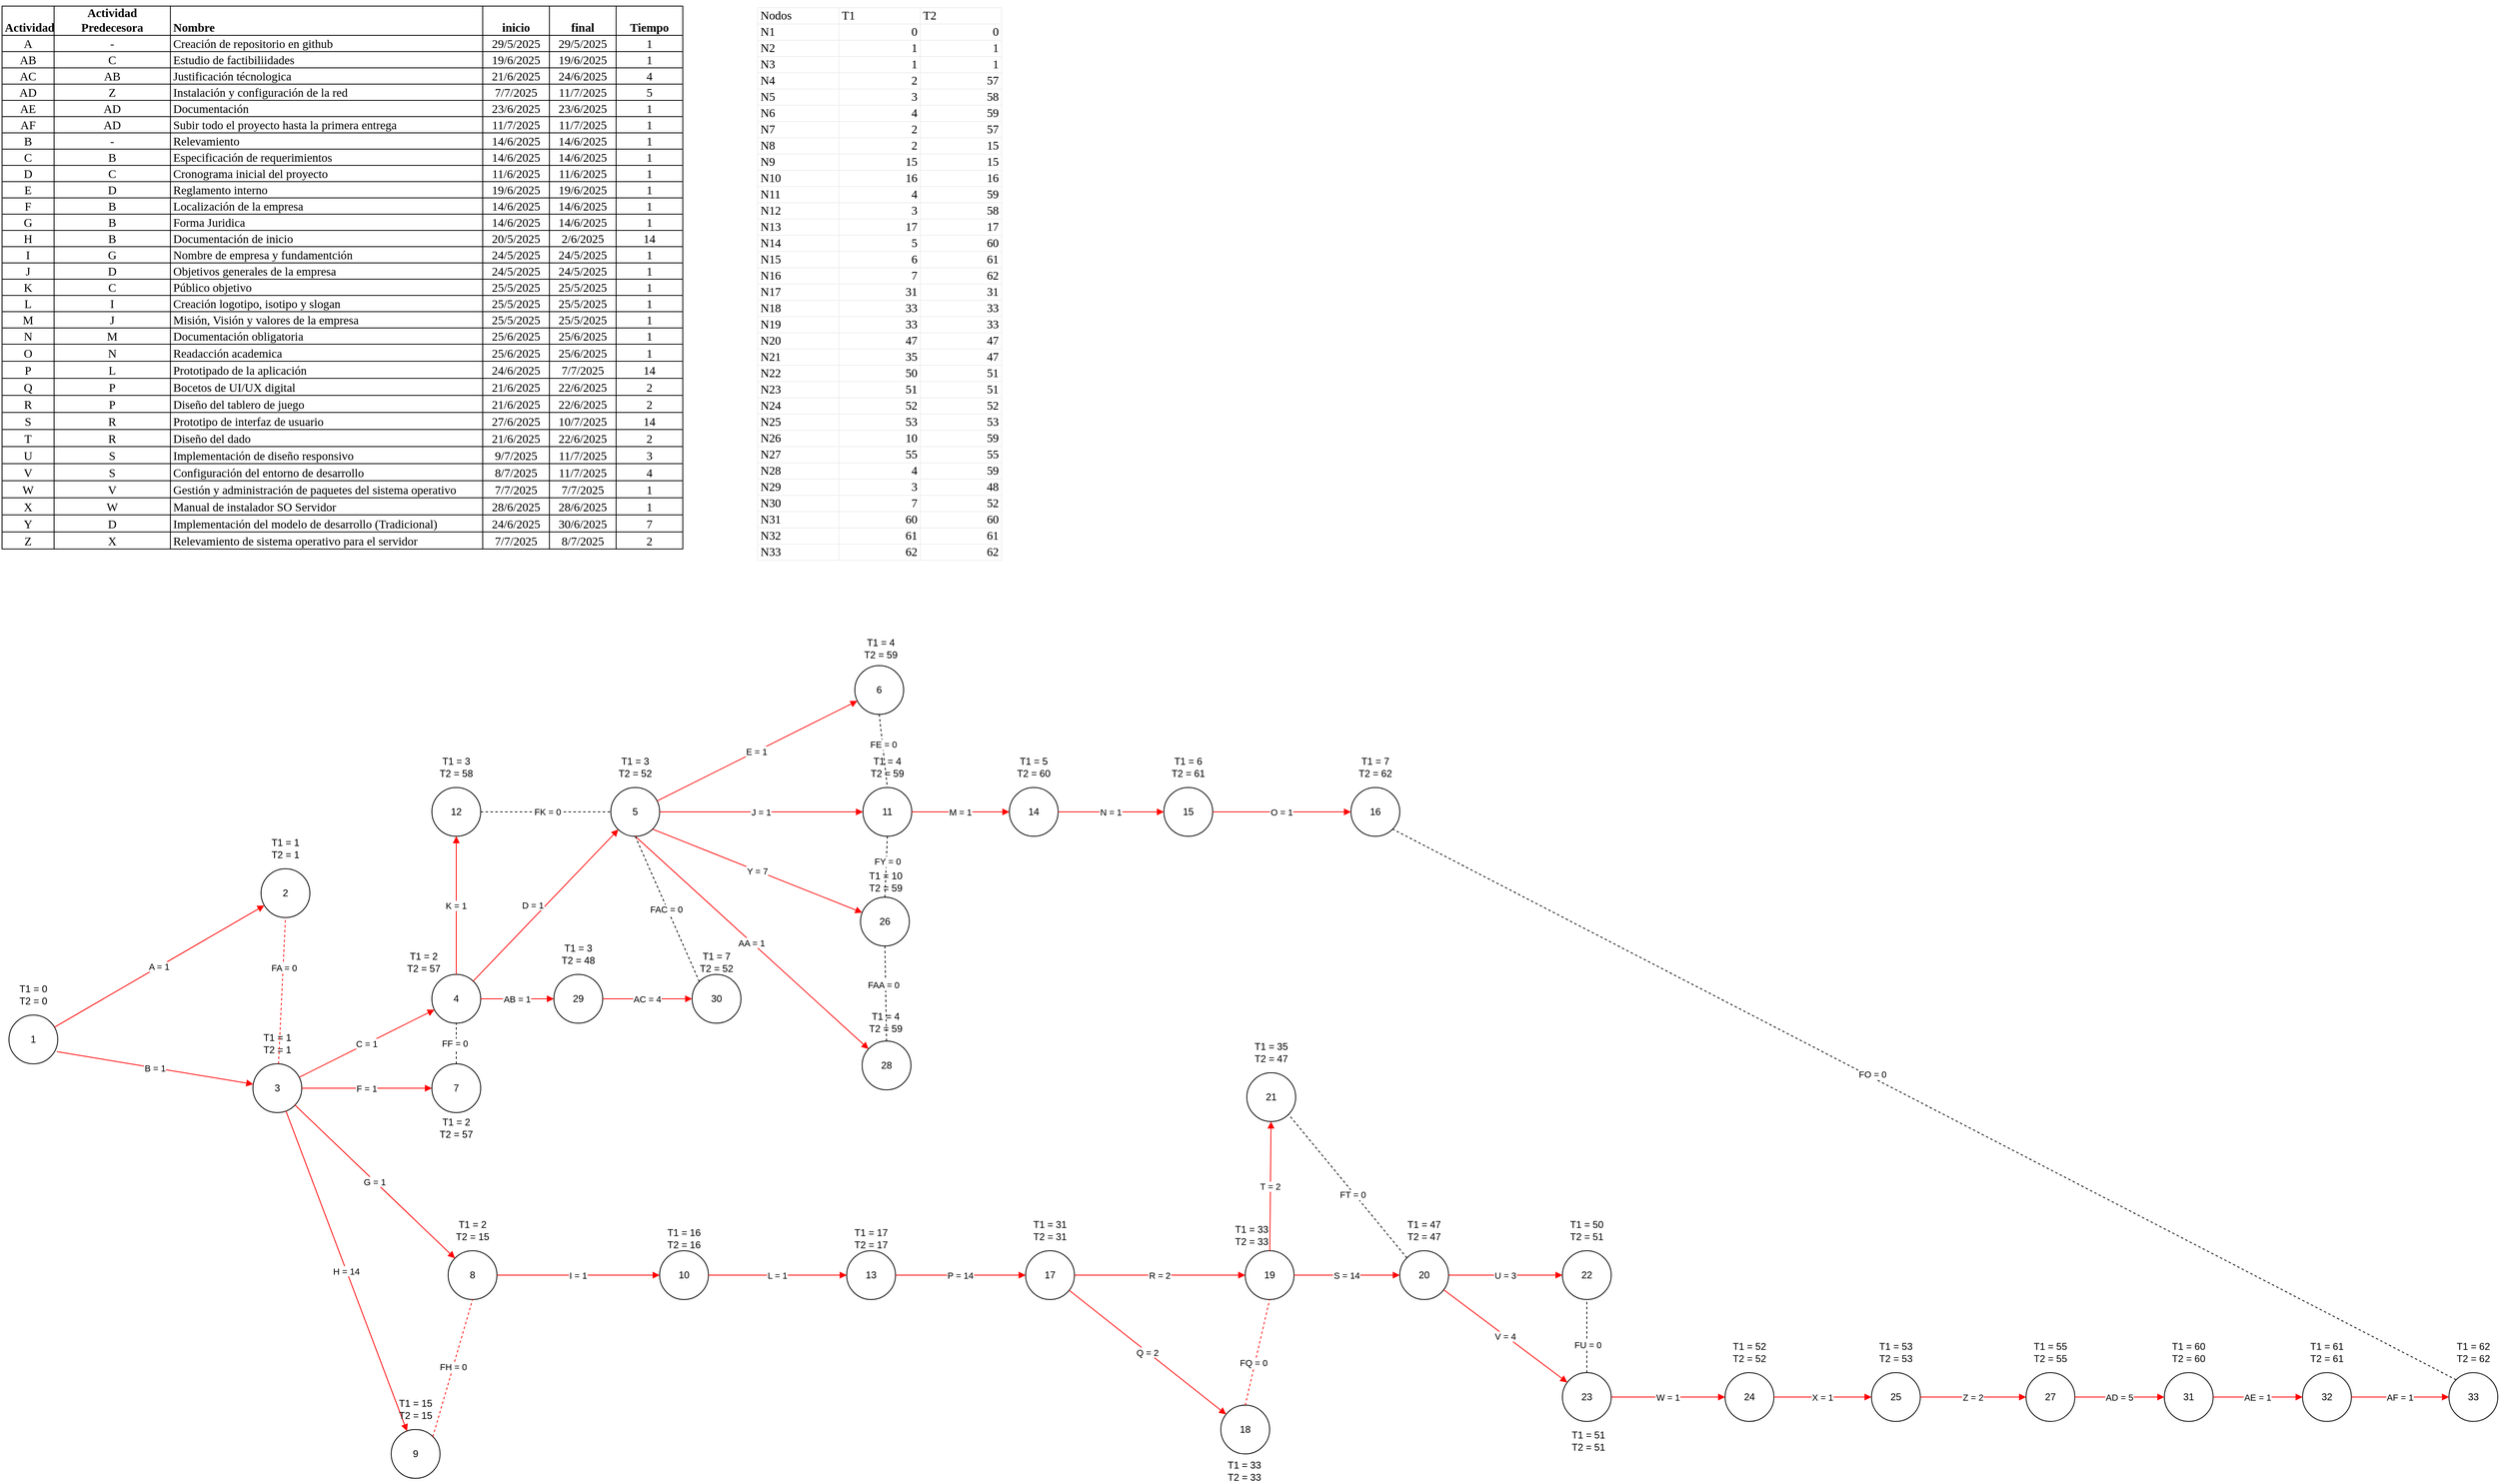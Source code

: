 <mxfile version="27.0.9">
  <diagram name="AOA Diagram CPM" id="0">
    <mxGraphModel dx="3976" dy="1941" grid="0" gridSize="10" guides="0" tooltips="1" connect="1" arrows="1" fold="1" page="1" pageScale="1" pageWidth="850" pageHeight="1100" math="0" shadow="0">
      <root>
        <mxCell id="0" />
        <mxCell id="1" parent="0" />
        <mxCell id="1535c3fb" value="1" style="ellipse;whiteSpace=wrap;html=1;aspect=fixed;" parent="1" vertex="1">
          <mxGeometry x="-2490" y="480" width="60" height="60" as="geometry" />
        </mxCell>
        <mxCell id="b6da56d0" value="2" style="ellipse;whiteSpace=wrap;html=1;aspect=fixed;" parent="1" vertex="1">
          <mxGeometry x="-2180" y="300" width="60" height="60" as="geometry" />
        </mxCell>
        <mxCell id="eaca8680" value="3" style="ellipse;whiteSpace=wrap;html=1;aspect=fixed;" parent="1" vertex="1">
          <mxGeometry x="-2190" y="540" width="60" height="60" as="geometry" />
        </mxCell>
        <mxCell id="7493ef86" value="6" style="ellipse;whiteSpace=wrap;html=1;aspect=fixed;" parent="1" vertex="1">
          <mxGeometry x="-1450" y="50" width="60" height="60" as="geometry" />
        </mxCell>
        <mxCell id="ffbde519" value="11" style="ellipse;whiteSpace=wrap;html=1;aspect=fixed;" parent="1" vertex="1">
          <mxGeometry x="-1440" y="200" width="60" height="60" as="geometry" />
        </mxCell>
        <mxCell id="408cdb30" value="26" style="ellipse;whiteSpace=wrap;html=1;aspect=fixed;" parent="1" vertex="1">
          <mxGeometry x="-1443" y="335" width="60" height="60" as="geometry" />
        </mxCell>
        <mxCell id="544a1524" value="28" style="ellipse;whiteSpace=wrap;html=1;aspect=fixed;" parent="1" vertex="1">
          <mxGeometry x="-1441" y="512" width="60" height="60" as="geometry" />
        </mxCell>
        <mxCell id="7f615a20" value="4" style="ellipse;whiteSpace=wrap;html=1;aspect=fixed;" parent="1" vertex="1">
          <mxGeometry x="-1970" y="430" width="60" height="60" as="geometry" />
        </mxCell>
        <mxCell id="ede9ca6e" value="7" style="ellipse;whiteSpace=wrap;html=1;aspect=fixed;" parent="1" vertex="1">
          <mxGeometry x="-1970" y="540" width="60" height="60" as="geometry" />
        </mxCell>
        <mxCell id="00ddc8a9" value="8" style="ellipse;whiteSpace=wrap;html=1;aspect=fixed;" parent="1" vertex="1">
          <mxGeometry x="-1950" y="770" width="60" height="60" as="geometry" />
        </mxCell>
        <mxCell id="c5eb1156" value="9" style="ellipse;whiteSpace=wrap;html=1;aspect=fixed;" parent="1" vertex="1">
          <mxGeometry x="-2020" y="990" width="60" height="60" as="geometry" />
        </mxCell>
        <mxCell id="14219ada" value="14" style="ellipse;whiteSpace=wrap;html=1;aspect=fixed;" parent="1" vertex="1">
          <mxGeometry x="-1260" y="200" width="60" height="60" as="geometry" />
        </mxCell>
        <mxCell id="1711f812" value="5" style="ellipse;whiteSpace=wrap;html=1;aspect=fixed;" parent="1" vertex="1">
          <mxGeometry x="-1750" y="200" width="60" height="60" as="geometry" />
        </mxCell>
        <mxCell id="ee80a6a2" value="12" style="ellipse;whiteSpace=wrap;html=1;aspect=fixed;" parent="1" vertex="1">
          <mxGeometry x="-1970" y="200" width="60" height="60" as="geometry" />
        </mxCell>
        <mxCell id="026faeb7" value="29" style="ellipse;whiteSpace=wrap;html=1;aspect=fixed;" parent="1" vertex="1">
          <mxGeometry x="-1820" y="430" width="60" height="60" as="geometry" />
        </mxCell>
        <mxCell id="66668499" value="10" style="ellipse;whiteSpace=wrap;html=1;aspect=fixed;" parent="1" vertex="1">
          <mxGeometry x="-1690" y="770" width="60" height="60" as="geometry" />
        </mxCell>
        <mxCell id="00f033ac" value="15" style="ellipse;whiteSpace=wrap;html=1;aspect=fixed;" parent="1" vertex="1">
          <mxGeometry x="-1070" y="200" width="60" height="60" as="geometry" />
        </mxCell>
        <mxCell id="21505091" value="30" style="ellipse;whiteSpace=wrap;html=1;aspect=fixed;" parent="1" vertex="1">
          <mxGeometry x="-1650" y="430" width="60" height="60" as="geometry" />
        </mxCell>
        <mxCell id="369b07a7" value="13" style="ellipse;whiteSpace=wrap;html=1;aspect=fixed;" parent="1" vertex="1">
          <mxGeometry x="-1460" y="770" width="60" height="60" as="geometry" />
        </mxCell>
        <mxCell id="4c62da6e" value="16" style="ellipse;whiteSpace=wrap;html=1;aspect=fixed;" parent="1" vertex="1">
          <mxGeometry x="-840" y="200" width="60" height="60" as="geometry" />
        </mxCell>
        <mxCell id="fa4f8f45" value="17" style="ellipse;whiteSpace=wrap;html=1;aspect=fixed;" parent="1" vertex="1">
          <mxGeometry x="-1240" y="770" width="60" height="60" as="geometry" />
        </mxCell>
        <mxCell id="c6145eef" value="18" style="ellipse;whiteSpace=wrap;html=1;aspect=fixed;" parent="1" vertex="1">
          <mxGeometry x="-1000" y="960" width="60" height="60" as="geometry" />
        </mxCell>
        <mxCell id="e268c06f" value="19" style="ellipse;whiteSpace=wrap;html=1;aspect=fixed;" parent="1" vertex="1">
          <mxGeometry x="-970" y="770" width="60" height="60" as="geometry" />
        </mxCell>
        <mxCell id="c735d2ee" value="20" style="ellipse;whiteSpace=wrap;html=1;aspect=fixed;" parent="1" vertex="1">
          <mxGeometry x="-780" y="770" width="60" height="60" as="geometry" />
        </mxCell>
        <mxCell id="434c6c4c" value="21" style="ellipse;whiteSpace=wrap;html=1;aspect=fixed;" parent="1" vertex="1">
          <mxGeometry x="-968" y="551" width="60" height="60" as="geometry" />
        </mxCell>
        <mxCell id="66e3b4fe" value="22" style="ellipse;whiteSpace=wrap;html=1;aspect=fixed;" parent="1" vertex="1">
          <mxGeometry x="-580" y="770" width="60" height="60" as="geometry" />
        </mxCell>
        <mxCell id="a40b6437" value="23" style="ellipse;whiteSpace=wrap;html=1;aspect=fixed;" parent="1" vertex="1">
          <mxGeometry x="-580" y="920" width="60" height="60" as="geometry" />
        </mxCell>
        <mxCell id="8e10d64b" value="24" style="ellipse;whiteSpace=wrap;html=1;aspect=fixed;" parent="1" vertex="1">
          <mxGeometry x="-380" y="920" width="60" height="60" as="geometry" />
        </mxCell>
        <mxCell id="75304edf" value="25" style="ellipse;whiteSpace=wrap;html=1;aspect=fixed;" parent="1" vertex="1">
          <mxGeometry x="-200" y="920" width="60" height="60" as="geometry" />
        </mxCell>
        <mxCell id="4072c6d1" value="27" style="ellipse;whiteSpace=wrap;html=1;aspect=fixed;" parent="1" vertex="1">
          <mxGeometry x="-10" y="920" width="60" height="60" as="geometry" />
        </mxCell>
        <mxCell id="a0f82ed6" value="31" style="ellipse;whiteSpace=wrap;html=1;aspect=fixed;" parent="1" vertex="1">
          <mxGeometry x="160" y="920" width="60" height="60" as="geometry" />
        </mxCell>
        <mxCell id="84bad9c0" value="32" style="ellipse;whiteSpace=wrap;html=1;aspect=fixed;" parent="1" vertex="1">
          <mxGeometry x="330" y="920" width="60" height="60" as="geometry" />
        </mxCell>
        <mxCell id="3da8a38b" value="33" style="ellipse;whiteSpace=wrap;html=1;aspect=fixed;" parent="1" vertex="1">
          <mxGeometry x="510" y="920" width="60" height="60" as="geometry" />
        </mxCell>
        <mxCell id="9174d206" value="A = 1" style="endArrow=block;strokeColor=light-dark(#FF0000,#FF0000);" parent="1" source="1535c3fb" target="b6da56d0" edge="1">
          <mxGeometry relative="1" as="geometry" />
        </mxCell>
        <mxCell id="d92fa8fe" value="B = 1" style="endArrow=block;strokeColor=light-dark(#FF0000,#FF0000);exitX=0.983;exitY=0.75;exitDx=0;exitDy=0;exitPerimeter=0;fillColor=light-dark(transparent,#FFFFFF);" parent="1" source="1535c3fb" target="eaca8680" edge="1">
          <mxGeometry relative="1" as="geometry">
            <mxPoint x="-1521.243" y="733.058" as="sourcePoint" />
          </mxGeometry>
        </mxCell>
        <mxCell id="57eb1877" value="C = 1" style="endArrow=block;strokeColor=light-dark(#FF0000,#FFFFFF);fillColor=light-dark(transparent,#FFFFFF);" parent="1" source="eaca8680" target="7f615a20" edge="1">
          <mxGeometry relative="1" as="geometry" />
        </mxCell>
        <mxCell id="57141125" value="F = 1" style="endArrow=block;strokeColor=light-dark(#FF0000,#FFFFFF);fillColor=light-dark(transparent,#FFFFFF);" parent="1" source="eaca8680" target="ede9ca6e" edge="1">
          <mxGeometry relative="1" as="geometry">
            <Array as="points" />
          </mxGeometry>
        </mxCell>
        <mxCell id="7b70e65a" value="G = 1" style="endArrow=block;strokeColor=light-dark(#FF0000,#FFFFFF);fillColor=light-dark(transparent,#FFFFFF);" parent="1" source="eaca8680" target="00ddc8a9" edge="1">
          <mxGeometry relative="1" as="geometry" />
        </mxCell>
        <mxCell id="cbeea0dd" value="H = 14" style="endArrow=block;strokeColor=light-dark(#FF0000,#FF0000);fillColor=light-dark(transparent,#FFFFFF);" parent="1" source="eaca8680" target="c5eb1156" edge="1">
          <mxGeometry relative="1" as="geometry" />
        </mxCell>
        <mxCell id="e8506038" value="E = 1" style="endArrow=block;strokeColor=light-dark(#FF0000,#FFFFFF);fillColor=light-dark(transparent,#FFFFFF);" parent="1" source="1711f812" target="7493ef86" edge="1">
          <mxGeometry x="-0.004" relative="1" as="geometry">
            <mxPoint x="-1730.349" y="205.438" as="sourcePoint" />
            <mxPoint as="offset" />
          </mxGeometry>
        </mxCell>
        <mxCell id="499eed27" value="J = 1" style="endArrow=block;strokeColor=light-dark(#FF0000,#FFFFFF);exitX=1;exitY=0.5;exitDx=0;exitDy=0;fillColor=light-dark(transparent,#FFFFFF);" parent="1" source="1711f812" target="ffbde519" edge="1">
          <mxGeometry relative="1" as="geometry">
            <mxPoint x="-1600.0" y="260" as="sourcePoint" />
          </mxGeometry>
        </mxCell>
        <mxCell id="ecaaabc6" value="M = 1" style="endArrow=block;strokeColor=light-dark(#FF0000,#FFFFFF);fillColor=light-dark(transparent,#FFFFFF);" parent="1" source="ffbde519" target="14219ada" edge="1">
          <mxGeometry relative="1" as="geometry" />
        </mxCell>
        <mxCell id="1ee3c325" value="Y = 7" style="endArrow=block;strokeColor=light-dark(#FF0000,#FFFFFF);exitX=1;exitY=1;exitDx=0;exitDy=0;fillColor=light-dark(transparent,#FFFFFF);" parent="1" source="1711f812" target="408cdb30" edge="1">
          <mxGeometry relative="1" as="geometry">
            <mxPoint x="-1814.55" y="355.884" as="sourcePoint" />
          </mxGeometry>
        </mxCell>
        <mxCell id="c8349c84" value="AA = 1" style="endArrow=block;strokeColor=light-dark(#FF0000,#FFFFFF);exitX=0.5;exitY=1;exitDx=0;exitDy=0;fillColor=light-dark(transparent,#FFFFFF);" parent="1" source="1711f812" target="544a1524" edge="1">
          <mxGeometry relative="1" as="geometry">
            <mxPoint x="-1220" y="440" as="sourcePoint" />
          </mxGeometry>
        </mxCell>
        <mxCell id="f7532dca" value="D = 1" style="endArrow=block;strokeColor=light-dark(#FF0000,#FFFFFF);fillColor=light-dark(transparent,#FFFFFF);" parent="1" source="7f615a20" target="1711f812" edge="1">
          <mxGeometry x="-0.085" y="11" relative="1" as="geometry">
            <mxPoint y="-1" as="offset" />
          </mxGeometry>
        </mxCell>
        <mxCell id="a841703d" value="K = 1" style="endArrow=block;strokeColor=light-dark(#FF0000,#FFFFFF);fillColor=light-dark(transparent,#FFFFFF);" parent="1" source="7f615a20" target="ee80a6a2" edge="1">
          <mxGeometry relative="1" as="geometry" />
        </mxCell>
        <mxCell id="13626984" value="AB = 1" style="endArrow=block;strokeColor=light-dark(#FF0000,#FFFFFF);fillColor=light-dark(transparent,#FFFFFF);" parent="1" source="7f615a20" target="026faeb7" edge="1">
          <mxGeometry relative="1" as="geometry" />
        </mxCell>
        <mxCell id="673fcda5" value="I = 1" style="endArrow=block;strokeColor=light-dark(#FF0000,#FF0000);fillColor=light-dark(transparent,#FFFFFF);" parent="1" source="00ddc8a9" target="66668499" edge="1">
          <mxGeometry relative="1" as="geometry" />
        </mxCell>
        <mxCell id="a3e7e7ff" value="N = 1" style="endArrow=block;strokeColor=light-dark(#FF0000,#FFFFFF);fillColor=light-dark(transparent,#FFFFFF);" parent="1" source="14219ada" target="00f033ac" edge="1">
          <mxGeometry relative="1" as="geometry">
            <Array as="points" />
          </mxGeometry>
        </mxCell>
        <mxCell id="afc112b3" value="AC = 4" style="endArrow=block;strokeColor=light-dark(#FF0000,#FFFFFF);fillColor=light-dark(transparent,#FFFFFF);" parent="1" source="026faeb7" target="21505091" edge="1">
          <mxGeometry relative="1" as="geometry" />
        </mxCell>
        <mxCell id="331bc83c" value="L = 1" style="endArrow=block;strokeColor=light-dark(#FF0000,#FF0000);fillColor=light-dark(transparent,#FFFFFF);" parent="1" source="66668499" target="369b07a7" edge="1">
          <mxGeometry relative="1" as="geometry" />
        </mxCell>
        <mxCell id="5c44f803" value="O = 1" style="endArrow=block;strokeColor=light-dark(#FF0000,#FFFFFF);fillColor=light-dark(transparent,#FFFFFF);" parent="1" source="00f033ac" target="4c62da6e" edge="1">
          <mxGeometry relative="1" as="geometry" />
        </mxCell>
        <mxCell id="835d7443" value="P = 14" style="endArrow=block;strokeColor=light-dark(#FF0000,#FF0000);fillColor=light-dark(transparent,#FFFFFF);" parent="1" source="369b07a7" target="fa4f8f45" edge="1">
          <mxGeometry relative="1" as="geometry" />
        </mxCell>
        <mxCell id="9ee9b317" value="Q = 2" style="endArrow=block;strokeColor=light-dark(#FF0000,#FF0000);fillColor=light-dark(transparent,#FFFFFF);" parent="1" source="fa4f8f45" target="c6145eef" edge="1">
          <mxGeometry relative="1" as="geometry" />
        </mxCell>
        <mxCell id="fd9033dc" value="R = 2" style="endArrow=block;strokeColor=light-dark(#FF0000,#FF0000);fillColor=light-dark(transparent,#FFFFFF);" parent="1" source="fa4f8f45" target="e268c06f" edge="1">
          <mxGeometry relative="1" as="geometry" />
        </mxCell>
        <mxCell id="0e6d2952" value="S = 14" style="endArrow=block;strokeColor=light-dark(#FF0000,#FF0000);fillColor=light-dark(transparent,#FFFFFF);" parent="1" source="e268c06f" target="c735d2ee" edge="1">
          <mxGeometry relative="1" as="geometry" />
        </mxCell>
        <mxCell id="687ff69f" value="T = 2" style="endArrow=block;strokeColor=light-dark(#FF0000,#FFFFFF);fillColor=light-dark(transparent,#FFFFFF);" parent="1" source="e268c06f" target="434c6c4c" edge="1">
          <mxGeometry relative="1" as="geometry" />
        </mxCell>
        <mxCell id="0b8aa6fb" value="U = 3" style="endArrow=block;strokeColor=light-dark(#FF0000,#FFFFFF);fillColor=light-dark(transparent,#FFFFFF);" parent="1" source="c735d2ee" target="66e3b4fe" edge="1">
          <mxGeometry relative="1" as="geometry" />
        </mxCell>
        <mxCell id="19883fe9" value="V = 4" style="endArrow=block;strokeColor=light-dark(#FF0000,#FF0000);fillColor=light-dark(transparent,#FFFFFF);" parent="1" source="c735d2ee" target="a40b6437" edge="1">
          <mxGeometry relative="1" as="geometry" />
        </mxCell>
        <mxCell id="b74d8805" value="W = 1" style="endArrow=block;strokeColor=light-dark(#FF0000,#FF0000);fillColor=light-dark(transparent,#FFFFFF);" parent="1" source="a40b6437" target="8e10d64b" edge="1">
          <mxGeometry relative="1" as="geometry" />
        </mxCell>
        <mxCell id="6d783404" value="X = 1" style="endArrow=block;strokeColor=light-dark(#FF0000,#FF0000);fillColor=light-dark(transparent,#FFFFFF);" parent="1" source="8e10d64b" target="75304edf" edge="1">
          <mxGeometry relative="1" as="geometry" />
        </mxCell>
        <mxCell id="18e23232" value="Z = 2" style="endArrow=block;strokeColor=light-dark(#FF0000,#FF0000);fillColor=light-dark(transparent,#FFFFFF);" parent="1" source="75304edf" target="4072c6d1" edge="1">
          <mxGeometry relative="1" as="geometry" />
        </mxCell>
        <mxCell id="90a982f5" value="AD = 5" style="endArrow=block;strokeColor=light-dark(#FF0000,#FF0000);fillColor=light-dark(transparent,#FFFFFF);" parent="1" source="4072c6d1" target="a0f82ed6" edge="1">
          <mxGeometry relative="1" as="geometry" />
        </mxCell>
        <mxCell id="89d57a41" value="AE = 1" style="endArrow=block;strokeColor=light-dark(#FF0000,#FF0000);fillColor=light-dark(transparent,#FFFFFF);" parent="1" source="a0f82ed6" target="84bad9c0" edge="1">
          <mxGeometry relative="1" as="geometry" />
        </mxCell>
        <mxCell id="d8d4406c" value="AF = 1" style="endArrow=block;strokeColor=light-dark(#FF0000,#FF0000);fillColor=light-dark(transparent,#FFFFFF);" parent="1" source="84bad9c0" target="3da8a38b" edge="1">
          <mxGeometry relative="1" as="geometry" />
        </mxCell>
        <mxCell id="IxiCXeLM7wotUFH8ig7V-98852866" style="edgeStyle=orthogonalEdgeStyle;rounded=0;orthogonalLoop=1;jettySize=auto;html=1;exitX=0.5;exitY=1;exitDx=0;exitDy=0;" parent="1" edge="1">
          <mxGeometry relative="1" as="geometry">
            <mxPoint x="-1540" y="760" as="sourcePoint" />
            <mxPoint x="-1540" y="760" as="targetPoint" />
          </mxGeometry>
        </mxCell>
        <mxCell id="Fv-TLhSwu86ZR0lVzaZN-66668499" value="T1 = 0&lt;div&gt;T2 = 0&lt;/div&gt;" style="text;html=1;align=center;verticalAlign=middle;whiteSpace=wrap;rounded=0;" parent="1" vertex="1">
          <mxGeometry x="-2490" y="440" width="60" height="30" as="geometry" />
        </mxCell>
        <mxCell id="Fv-TLhSwu86ZR0lVzaZN-66668500" value="T1 = 2&lt;div&gt;T2 = 57&lt;/div&gt;" style="text;html=1;align=center;verticalAlign=middle;whiteSpace=wrap;rounded=0;" parent="1" vertex="1">
          <mxGeometry x="-1970" y="604" width="60" height="30" as="geometry" />
        </mxCell>
        <mxCell id="Fv-TLhSwu86ZR0lVzaZN-66668501" value="T1 = 1&lt;div&gt;T2 = 1&lt;/div&gt;" style="text;html=1;align=center;verticalAlign=middle;whiteSpace=wrap;rounded=0;" parent="1" vertex="1">
          <mxGeometry x="-2180" y="260" width="60" height="30" as="geometry" />
        </mxCell>
        <mxCell id="Fv-TLhSwu86ZR0lVzaZN-66668502" value="T1 = 1&lt;div&gt;T2 = 1&lt;/div&gt;" style="text;html=1;align=center;verticalAlign=middle;whiteSpace=wrap;rounded=0;" parent="1" vertex="1">
          <mxGeometry x="-2190" y="500" width="60" height="30" as="geometry" />
        </mxCell>
        <mxCell id="Fv-TLhSwu86ZR0lVzaZN-66668504" value="T1 = 2&lt;div&gt;T2 = 57&lt;/div&gt;" style="text;html=1;align=center;verticalAlign=middle;whiteSpace=wrap;rounded=0;" parent="1" vertex="1">
          <mxGeometry x="-2010" y="400" width="60" height="30" as="geometry" />
        </mxCell>
        <mxCell id="Fv-TLhSwu86ZR0lVzaZN-66668505" value="T1 = 3&lt;div&gt;T2 = 58&lt;/div&gt;" style="text;html=1;align=center;verticalAlign=middle;whiteSpace=wrap;rounded=0;" parent="1" vertex="1">
          <mxGeometry x="-1970" y="160" width="60" height="30" as="geometry" />
        </mxCell>
        <mxCell id="Fv-TLhSwu86ZR0lVzaZN-66668506" value="T1 = 3&lt;div&gt;T2 = 52&lt;/div&gt;" style="text;html=1;align=center;verticalAlign=middle;whiteSpace=wrap;rounded=0;" parent="1" vertex="1">
          <mxGeometry x="-1750" y="160" width="60" height="30" as="geometry" />
        </mxCell>
        <mxCell id="Fv-TLhSwu86ZR0lVzaZN-66668507" value="T1 = 4&lt;div&gt;T2 = 59&lt;/div&gt;" style="text;html=1;align=center;verticalAlign=middle;whiteSpace=wrap;rounded=0;" parent="1" vertex="1">
          <mxGeometry x="-1448" y="14" width="60" height="30" as="geometry" />
        </mxCell>
        <mxCell id="Fv-TLhSwu86ZR0lVzaZN-66668508" value="T1 = 4&lt;div&gt;T2 = 59&lt;/div&gt;" style="text;html=1;align=center;verticalAlign=middle;whiteSpace=wrap;rounded=0;" parent="1" vertex="1">
          <mxGeometry x="-1440" y="160" width="60" height="30" as="geometry" />
        </mxCell>
        <mxCell id="Fv-TLhSwu86ZR0lVzaZN-66668509" value="T1 = 10&lt;div&gt;T2 = 59&lt;/div&gt;" style="text;html=1;align=center;verticalAlign=middle;whiteSpace=wrap;rounded=0;" parent="1" vertex="1">
          <mxGeometry x="-1442" y="301" width="60" height="30" as="geometry" />
        </mxCell>
        <mxCell id="Fv-TLhSwu86ZR0lVzaZN-66668510" value="T1 = 4&lt;div&gt;T2 = 59&lt;/div&gt;" style="text;html=1;align=center;verticalAlign=middle;whiteSpace=wrap;rounded=0;" parent="1" vertex="1">
          <mxGeometry x="-1442" y="474" width="60" height="30" as="geometry" />
        </mxCell>
        <mxCell id="Fv-TLhSwu86ZR0lVzaZN-66668511" value="T1 = 7&lt;div&gt;T2 = 52&lt;/div&gt;" style="text;html=1;align=center;verticalAlign=middle;whiteSpace=wrap;rounded=0;" parent="1" vertex="1">
          <mxGeometry x="-1650" y="400" width="60" height="30" as="geometry" />
        </mxCell>
        <mxCell id="Fv-TLhSwu86ZR0lVzaZN-66668512" value="T1 = 3&lt;div&gt;T2 = 48&lt;/div&gt;" style="text;html=1;align=center;verticalAlign=middle;whiteSpace=wrap;rounded=0;" parent="1" vertex="1">
          <mxGeometry x="-1820" y="390" width="60" height="30" as="geometry" />
        </mxCell>
        <mxCell id="Fv-TLhSwu86ZR0lVzaZN-66668513" value="T1 = 2&lt;div&gt;T2 = 15&lt;/div&gt;" style="text;html=1;align=center;verticalAlign=middle;whiteSpace=wrap;rounded=0;" parent="1" vertex="1">
          <mxGeometry x="-1950" y="730" width="60" height="30" as="geometry" />
        </mxCell>
        <mxCell id="Fv-TLhSwu86ZR0lVzaZN-66668514" value="T1 = 15&lt;div&gt;T2 = 15&lt;/div&gt;" style="text;html=1;align=center;verticalAlign=middle;whiteSpace=wrap;rounded=0;" parent="1" vertex="1">
          <mxGeometry x="-2020" y="950" width="60" height="30" as="geometry" />
        </mxCell>
        <mxCell id="Fv-TLhSwu86ZR0lVzaZN-66668515" value="T1 = 16&lt;div&gt;T2 = 16&lt;/div&gt;" style="text;html=1;align=center;verticalAlign=middle;whiteSpace=wrap;rounded=0;" parent="1" vertex="1">
          <mxGeometry x="-1690" y="740" width="60" height="30" as="geometry" />
        </mxCell>
        <mxCell id="Fv-TLhSwu86ZR0lVzaZN-66668516" value="T1 = 17&lt;div&gt;T2 = 17&lt;/div&gt;" style="text;html=1;align=center;verticalAlign=middle;whiteSpace=wrap;rounded=0;" parent="1" vertex="1">
          <mxGeometry x="-1460" y="740" width="60" height="30" as="geometry" />
        </mxCell>
        <mxCell id="Fv-TLhSwu86ZR0lVzaZN-66668517" value="T1 = 31&lt;div&gt;T2 = 31&lt;/div&gt;" style="text;html=1;align=center;verticalAlign=middle;whiteSpace=wrap;rounded=0;" parent="1" vertex="1">
          <mxGeometry x="-1240" y="730" width="60" height="30" as="geometry" />
        </mxCell>
        <mxCell id="Fv-TLhSwu86ZR0lVzaZN-66668518" value="T1 = 33&lt;div&gt;T2 = 33&lt;/div&gt;" style="text;html=1;align=center;verticalAlign=middle;whiteSpace=wrap;rounded=0;" parent="1" vertex="1">
          <mxGeometry x="-1001" y="1026" width="60" height="30" as="geometry" />
        </mxCell>
        <mxCell id="Fv-TLhSwu86ZR0lVzaZN-66668519" value="T1 = 33&lt;div&gt;T2 = 33&lt;/div&gt;" style="text;html=1;align=center;verticalAlign=middle;whiteSpace=wrap;rounded=0;" parent="1" vertex="1">
          <mxGeometry x="-992" y="736" width="60" height="30" as="geometry" />
        </mxCell>
        <mxCell id="Fv-TLhSwu86ZR0lVzaZN-66668520" value="T1 = 35&lt;div&gt;T2 = 47&lt;/div&gt;" style="text;html=1;align=center;verticalAlign=middle;whiteSpace=wrap;rounded=0;" parent="1" vertex="1">
          <mxGeometry x="-968" y="511" width="60" height="30" as="geometry" />
        </mxCell>
        <mxCell id="Fv-TLhSwu86ZR0lVzaZN-66668521" value="T1 = 47&lt;div&gt;T2 = 47&lt;/div&gt;" style="text;html=1;align=center;verticalAlign=middle;whiteSpace=wrap;rounded=0;" parent="1" vertex="1">
          <mxGeometry x="-780" y="730" width="60" height="30" as="geometry" />
        </mxCell>
        <mxCell id="Fv-TLhSwu86ZR0lVzaZN-66668522" value="T1 = 5&lt;div&gt;T2 = 60&lt;/div&gt;" style="text;html=1;align=center;verticalAlign=middle;whiteSpace=wrap;rounded=0;" parent="1" vertex="1">
          <mxGeometry x="-1260" y="160" width="60" height="30" as="geometry" />
        </mxCell>
        <mxCell id="Fv-TLhSwu86ZR0lVzaZN-66668523" value="T1 = 6&lt;div&gt;T2 = 61&lt;/div&gt;" style="text;html=1;align=center;verticalAlign=middle;whiteSpace=wrap;rounded=0;" parent="1" vertex="1">
          <mxGeometry x="-1070" y="160" width="60" height="30" as="geometry" />
        </mxCell>
        <mxCell id="Fv-TLhSwu86ZR0lVzaZN-66668524" value="T1 = 7&lt;div&gt;T2 = 62&lt;/div&gt;" style="text;html=1;align=center;verticalAlign=middle;whiteSpace=wrap;rounded=0;" parent="1" vertex="1">
          <mxGeometry x="-840" y="160" width="60" height="30" as="geometry" />
        </mxCell>
        <mxCell id="Fv-TLhSwu86ZR0lVzaZN-66668525" value="T1 = 50&lt;div&gt;T2 = 51&lt;/div&gt;" style="text;html=1;align=center;verticalAlign=middle;whiteSpace=wrap;rounded=0;" parent="1" vertex="1">
          <mxGeometry x="-580" y="730" width="60" height="30" as="geometry" />
        </mxCell>
        <mxCell id="Fv-TLhSwu86ZR0lVzaZN-66668526" value="T1 = 51&lt;div&gt;T2 = 51&lt;/div&gt;" style="text;html=1;align=center;verticalAlign=middle;whiteSpace=wrap;rounded=0;" parent="1" vertex="1">
          <mxGeometry x="-578" y="989" width="60" height="30" as="geometry" />
        </mxCell>
        <mxCell id="Fv-TLhSwu86ZR0lVzaZN-66668527" value="T1 = 52&lt;div&gt;T2 = 52&lt;/div&gt;" style="text;html=1;align=center;verticalAlign=middle;whiteSpace=wrap;rounded=0;" parent="1" vertex="1">
          <mxGeometry x="-380" y="880" width="60" height="30" as="geometry" />
        </mxCell>
        <mxCell id="Fv-TLhSwu86ZR0lVzaZN-66668528" value="T1 = 53&lt;div&gt;T2 = 53&lt;/div&gt;" style="text;html=1;align=center;verticalAlign=middle;whiteSpace=wrap;rounded=0;" parent="1" vertex="1">
          <mxGeometry x="-200" y="880" width="60" height="30" as="geometry" />
        </mxCell>
        <mxCell id="Fv-TLhSwu86ZR0lVzaZN-66668529" value="T1 = 55&lt;div&gt;T2 = 55&lt;/div&gt;" style="text;html=1;align=center;verticalAlign=middle;whiteSpace=wrap;rounded=0;" parent="1" vertex="1">
          <mxGeometry x="-10" y="880" width="60" height="30" as="geometry" />
        </mxCell>
        <mxCell id="Fv-TLhSwu86ZR0lVzaZN-66668530" value="T1 = 60&lt;div&gt;T2 = 60&lt;/div&gt;" style="text;html=1;align=center;verticalAlign=middle;whiteSpace=wrap;rounded=0;" parent="1" vertex="1">
          <mxGeometry x="160" y="880" width="60" height="30" as="geometry" />
        </mxCell>
        <mxCell id="Fv-TLhSwu86ZR0lVzaZN-66668531" value="T1 = 61&lt;div&gt;T2 = 61&lt;/div&gt;" style="text;html=1;align=center;verticalAlign=middle;whiteSpace=wrap;rounded=0;" parent="1" vertex="1">
          <mxGeometry x="330" y="880" width="60" height="30" as="geometry" />
        </mxCell>
        <mxCell id="Fv-TLhSwu86ZR0lVzaZN-66668532" value="T1 = 62&lt;div&gt;T2 = 62&lt;/div&gt;" style="text;html=1;align=center;verticalAlign=middle;whiteSpace=wrap;rounded=0;" parent="1" vertex="1">
          <mxGeometry x="510" y="880" width="60" height="30" as="geometry" />
        </mxCell>
        <mxCell id="Fv-TLhSwu86ZR0lVzaZN-66668533" value="" style="endArrow=none;dashed=1;html=1;rounded=0;entryX=0.5;entryY=1;entryDx=0;entryDy=0;strokeColor=light-dark(#FF0000,#FF0000);" parent="1" source="eaca8680" target="b6da56d0" edge="1">
          <mxGeometry width="50" height="50" relative="1" as="geometry">
            <mxPoint x="-2070" y="580" as="sourcePoint" />
            <mxPoint x="-2020" y="530" as="targetPoint" />
          </mxGeometry>
        </mxCell>
        <mxCell id="Fv-TLhSwu86ZR0lVzaZN-66668535" value="FA = 0" style="edgeLabel;html=1;align=center;verticalAlign=middle;resizable=0;points=[];" parent="Fv-TLhSwu86ZR0lVzaZN-66668533" vertex="1" connectable="0">
          <mxGeometry x="0.31" y="-1" relative="1" as="geometry">
            <mxPoint as="offset" />
          </mxGeometry>
        </mxCell>
        <mxCell id="Fv-TLhSwu86ZR0lVzaZN-66668534" value="" style="endArrow=none;dashed=1;html=1;rounded=0;entryX=0.5;entryY=1;entryDx=0;entryDy=0;exitX=1;exitY=0;exitDx=0;exitDy=0;strokeColor=light-dark(#FF0000,#FF0000);" parent="1" source="c5eb1156" target="00ddc8a9" edge="1">
          <mxGeometry width="50" height="50" relative="1" as="geometry">
            <mxPoint x="-1980" y="840" as="sourcePoint" />
            <mxPoint x="-2140" y="370" as="targetPoint" />
          </mxGeometry>
        </mxCell>
        <mxCell id="Fv-TLhSwu86ZR0lVzaZN-66668536" value="FH = 0" style="edgeLabel;html=1;align=center;verticalAlign=middle;resizable=0;points=[];" parent="Fv-TLhSwu86ZR0lVzaZN-66668534" vertex="1" connectable="0">
          <mxGeometry x="0.005" relative="1" as="geometry">
            <mxPoint y="-1" as="offset" />
          </mxGeometry>
        </mxCell>
        <UserObject label="&lt;table xmlns=&quot;http://www.w3.org/1999/xhtml&quot; cellspacing=&quot;0&quot; cellpadding=&quot;0&quot; dir=&quot;ltr&quot; border=&quot;1&quot; style=&quot;table-layout:fixed;font-size:11pt;font-family:Calibri;width:0px;border-collapse:collapse;border:none&quot; data-sheets-root=&quot;1&quot; data-sheets-baot=&quot;1&quot;&gt;&lt;colgroup&gt;&lt;col width=&quot;64&quot;&gt;&lt;col width=&quot;143&quot;&gt;&lt;col width=&quot;384&quot;&gt;&lt;col width=&quot;82&quot;&gt;&lt;col width=&quot;82&quot;&gt;&lt;col width=&quot;82&quot;&gt;&lt;/colgroup&gt;&lt;tbody&gt;&lt;tr style=&quot;height:20px;&quot;&gt;&lt;td style=&quot;border-top:1px solid #000000;border-right:1px solid #000000;border-bottom:1px solid #000000;border-left:1px solid #000000;overflow:hidden;padding:0px 3px 0px 3px;vertical-align:bottom;font-weight:bold;text-align:center;&quot;&gt;Actividad&lt;/td&gt;&lt;td style=&quot;border-top:1px solid #000000;border-right:1px solid #000000;border-bottom:1px solid #000000;overflow:hidden;padding:0px 3px 0px 3px;vertical-align:bottom;font-weight:bold;text-align:center;&quot;&gt;Actividad Predecesora&lt;/td&gt;&lt;td style=&quot;border-top:1px solid #000000;border-right:1px solid #000000;border-bottom:1px solid #000000;overflow:hidden;padding:0px 3px 0px 3px;vertical-align:bottom;font-weight:bold;&quot;&gt;Nombre  &lt;/td&gt;&lt;td style=&quot;border-top:1px solid #000000;border-right:1px solid #000000;border-bottom:1px solid #000000;overflow:hidden;padding:0px 3px 0px 3px;vertical-align:bottom;font-weight:bold;text-align:center;&quot;&gt;inicio &lt;/td&gt;&lt;td style=&quot;border-top:1px solid #000000;border-right:1px solid #000000;border-bottom:1px solid #000000;overflow:hidden;padding:0px 3px 0px 3px;vertical-align:bottom;font-weight:bold;text-align:center;&quot;&gt;final&lt;/td&gt;&lt;td style=&quot;border-top:1px solid #000000;border-right:1px solid #000000;border-bottom:1px solid #000000;overflow:hidden;padding:0px 3px 0px 3px;vertical-align:bottom;font-weight:bold;text-align:center;&quot;&gt;Tiempo&lt;/td&gt;&lt;/tr&gt;&lt;tr style=&quot;height:20px;&quot;&gt;&lt;td style=&quot;border-right:1px solid #000000;border-bottom:1px solid #000000;border-left:1px solid #000000;overflow:hidden;padding:0px 3px 0px 3px;vertical-align:bottom;text-align:center;&quot;&gt;A&lt;/td&gt;&lt;td style=&quot;border-right:1px solid #000000;border-bottom:1px solid #000000;overflow:hidden;padding:0px 3px 0px 3px;vertical-align:bottom;text-align:center;&quot;&gt;-&lt;/td&gt;&lt;td style=&quot;border-right:1px solid #000000;border-bottom:1px solid #000000;overflow:hidden;padding:0px 3px 0px 3px;vertical-align:bottom;&quot;&gt;Creación de repositorio en github &lt;/td&gt;&lt;td style=&quot;border-right:1px solid #000000;border-bottom:1px solid #000000;overflow:hidden;padding:0px 3px 0px 3px;vertical-align:bottom;text-align:center;&quot;&gt;29/5/2025&lt;/td&gt;&lt;td style=&quot;border-right:1px solid #000000;border-bottom:1px solid #000000;overflow:hidden;padding:0px 3px 0px 3px;vertical-align:bottom;text-align:center;&quot;&gt;29/5/2025&lt;/td&gt;&lt;td style=&quot;border-right:1px solid #000000;border-bottom:1px solid #000000;overflow:hidden;padding:0px 3px 0px 3px;vertical-align:bottom;text-align:center;&quot;&gt;1&lt;/td&gt;&lt;/tr&gt;&lt;tr style=&quot;height:20px;&quot;&gt;&lt;td style=&quot;border-right:1px solid #000000;border-bottom:1px solid #000000;border-left:1px solid #000000;overflow:hidden;padding:0px 3px 0px 3px;vertical-align:bottom;text-align:center;&quot;&gt;AB&lt;/td&gt;&lt;td style=&quot;border-right:1px solid #000000;border-bottom:1px solid #000000;overflow:hidden;padding:0px 3px 0px 3px;vertical-align:bottom;text-align:center;&quot;&gt;C&lt;/td&gt;&lt;td style=&quot;border-right:1px solid #000000;border-bottom:1px solid #000000;overflow:hidden;padding:0px 3px 0px 3px;vertical-align:bottom;&quot;&gt;Estudio de factibiliidades&lt;/td&gt;&lt;td style=&quot;border-right:1px solid #000000;border-bottom:1px solid #000000;overflow:hidden;padding:0px 3px 0px 3px;vertical-align:bottom;text-align:center;&quot;&gt;19/6/2025&lt;/td&gt;&lt;td style=&quot;border-right:1px solid #000000;border-bottom:1px solid #000000;overflow:hidden;padding:0px 3px 0px 3px;vertical-align:bottom;text-align:center;&quot;&gt;19/6/2025&lt;/td&gt;&lt;td style=&quot;border-right:1px solid #000000;border-bottom:1px solid #000000;overflow:hidden;padding:0px 3px 0px 3px;vertical-align:bottom;text-align:center;&quot;&gt;1&lt;/td&gt;&lt;/tr&gt;&lt;tr style=&quot;height:20px;&quot;&gt;&lt;td style=&quot;border-right:1px solid #000000;border-bottom:1px solid #000000;border-left:1px solid #000000;overflow:hidden;padding:0px 3px 0px 3px;vertical-align:bottom;text-align:center;&quot;&gt;AC&lt;/td&gt;&lt;td style=&quot;border-right:1px solid #000000;border-bottom:1px solid #000000;overflow:hidden;padding:0px 3px 0px 3px;vertical-align:bottom;text-align:center;&quot;&gt;AB&lt;/td&gt;&lt;td style=&quot;border-right:1px solid #000000;border-bottom:1px solid #000000;overflow:hidden;padding:0px 3px 0px 3px;vertical-align:bottom;&quot;&gt;Justificación técnologica &lt;/td&gt;&lt;td style=&quot;border-right:1px solid #000000;border-bottom:1px solid #000000;overflow:hidden;padding:0px 3px 0px 3px;vertical-align:bottom;text-align:center;&quot;&gt;21/6/2025&lt;/td&gt;&lt;td style=&quot;border-right:1px solid #000000;border-bottom:1px solid #000000;overflow:hidden;padding:0px 3px 0px 3px;vertical-align:bottom;text-align:center;&quot;&gt;24/6/2025&lt;/td&gt;&lt;td style=&quot;border-right:1px solid #000000;border-bottom:1px solid #000000;overflow:hidden;padding:0px 3px 0px 3px;vertical-align:bottom;text-align:center;&quot;&gt;4&lt;/td&gt;&lt;/tr&gt;&lt;tr style=&quot;height:20px;&quot;&gt;&lt;td style=&quot;border-right:1px solid #000000;border-bottom:1px solid #000000;border-left:1px solid #000000;overflow:hidden;padding:0px 3px 0px 3px;vertical-align:bottom;text-align:center;&quot;&gt;AD&lt;/td&gt;&lt;td style=&quot;border-right:1px solid #000000;border-bottom:1px solid #000000;overflow:hidden;padding:0px 3px 0px 3px;vertical-align:bottom;text-align:center;&quot;&gt;Z&lt;/td&gt;&lt;td style=&quot;border-right:1px solid #000000;border-bottom:1px solid #000000;overflow:hidden;padding:0px 3px 0px 3px;vertical-align:bottom;&quot;&gt;Instalación y configuración de la red&lt;/td&gt;&lt;td style=&quot;border-right:1px solid #000000;border-bottom:1px solid #000000;overflow:hidden;padding:0px 3px 0px 3px;vertical-align:bottom;text-align:center;&quot;&gt;7/7/2025&lt;/td&gt;&lt;td style=&quot;border-right:1px solid #000000;border-bottom:1px solid #000000;overflow:hidden;padding:0px 3px 0px 3px;vertical-align:bottom;text-align:center;&quot;&gt;11/7/2025&lt;/td&gt;&lt;td style=&quot;border-right:1px solid #000000;border-bottom:1px solid #000000;overflow:hidden;padding:0px 3px 0px 3px;vertical-align:bottom;text-align:center;&quot;&gt;5&lt;/td&gt;&lt;/tr&gt;&lt;tr style=&quot;height:20px;&quot;&gt;&lt;td style=&quot;border-right:1px solid #000000;border-bottom:1px solid #000000;border-left:1px solid #000000;overflow:hidden;padding:0px 3px 0px 3px;vertical-align:bottom;text-align:center;&quot;&gt;AE&lt;/td&gt;&lt;td style=&quot;border-right:1px solid #000000;border-bottom:1px solid #000000;overflow:hidden;padding:0px 3px 0px 3px;vertical-align:bottom;text-align:center;&quot;&gt;AD&lt;/td&gt;&lt;td style=&quot;border-right:1px solid #000000;border-bottom:1px solid #000000;overflow:hidden;padding:0px 3px 0px 3px;vertical-align:bottom;&quot;&gt;Documentación &lt;/td&gt;&lt;td style=&quot;border-right:1px solid #000000;border-bottom:1px solid #000000;overflow:hidden;padding:0px 3px 0px 3px;vertical-align:bottom;text-align:center;&quot;&gt;23/6/2025&lt;/td&gt;&lt;td style=&quot;border-right:1px solid #000000;border-bottom:1px solid #000000;overflow:hidden;padding:0px 3px 0px 3px;vertical-align:bottom;text-align:center;&quot;&gt;23/6/2025&lt;/td&gt;&lt;td style=&quot;border-right:1px solid #000000;border-bottom:1px solid #000000;overflow:hidden;padding:0px 3px 0px 3px;vertical-align:bottom;text-align:center;&quot;&gt;1&lt;/td&gt;&lt;/tr&gt;&lt;tr style=&quot;height:20px;&quot;&gt;&lt;td style=&quot;border-right:1px solid #000000;border-bottom:1px solid #000000;border-left:1px solid #000000;overflow:hidden;padding:0px 3px 0px 3px;vertical-align:bottom;text-align:center;&quot;&gt;AF&lt;/td&gt;&lt;td style=&quot;border-right:1px solid #000000;border-bottom:1px solid #000000;overflow:hidden;padding:0px 3px 0px 3px;vertical-align:bottom;text-align:center;&quot;&gt;AD&lt;/td&gt;&lt;td style=&quot;border-right:1px solid #000000;border-bottom:1px solid #000000;overflow:hidden;padding:0px 3px 0px 3px;vertical-align:bottom;&quot;&gt;Subir todo el proyecto hasta la primera entrega &lt;/td&gt;&lt;td style=&quot;border-right:1px solid #000000;border-bottom:1px solid #000000;overflow:hidden;padding:0px 3px 0px 3px;vertical-align:bottom;text-align:center;&quot;&gt;11/7/2025&lt;/td&gt;&lt;td style=&quot;border-right:1px solid #000000;border-bottom:1px solid #000000;overflow:hidden;padding:0px 3px 0px 3px;vertical-align:bottom;text-align:center;&quot;&gt;11/7/2025&lt;/td&gt;&lt;td style=&quot;border-right:1px solid #000000;border-bottom:1px solid #000000;overflow:hidden;padding:0px 3px 0px 3px;vertical-align:bottom;text-align:center;&quot;&gt;1&lt;/td&gt;&lt;/tr&gt;&lt;tr style=&quot;height:20px;&quot;&gt;&lt;td style=&quot;border-right:1px solid #000000;border-bottom:1px solid #000000;border-left:1px solid #000000;overflow:hidden;padding:0px 3px 0px 3px;vertical-align:bottom;text-align:center;&quot;&gt;B&lt;/td&gt;&lt;td style=&quot;border-right:1px solid #000000;border-bottom:1px solid #000000;overflow:hidden;padding:0px 3px 0px 3px;vertical-align:bottom;text-align:center;&quot;&gt;-&lt;/td&gt;&lt;td style=&quot;border-right:1px solid #000000;border-bottom:1px solid #000000;overflow:hidden;padding:0px 3px 0px 3px;vertical-align:bottom;&quot;&gt;Relevamiento &lt;/td&gt;&lt;td style=&quot;border-right:1px solid #000000;border-bottom:1px solid #000000;overflow:hidden;padding:0px 3px 0px 3px;vertical-align:bottom;text-align:center;&quot;&gt;14/6/2025&lt;/td&gt;&lt;td style=&quot;border-right:1px solid #000000;border-bottom:1px solid #000000;overflow:hidden;padding:0px 3px 0px 3px;vertical-align:bottom;text-align:center;&quot;&gt;14/6/2025&lt;/td&gt;&lt;td style=&quot;border-right:1px solid #000000;border-bottom:1px solid #000000;overflow:hidden;padding:0px 3px 0px 3px;vertical-align:bottom;text-align:center;&quot;&gt;1&lt;/td&gt;&lt;/tr&gt;&lt;tr style=&quot;height:20px;&quot;&gt;&lt;td style=&quot;border-right:1px solid #000000;border-bottom:1px solid #000000;border-left:1px solid #000000;overflow:hidden;padding:0px 3px 0px 3px;vertical-align:bottom;text-align:center;&quot;&gt;C&lt;/td&gt;&lt;td style=&quot;border-right:1px solid #000000;border-bottom:1px solid #000000;overflow:hidden;padding:0px 3px 0px 3px;vertical-align:bottom;text-align:center;&quot;&gt;B&lt;/td&gt;&lt;td style=&quot;border-right:1px solid #000000;border-bottom:1px solid #000000;overflow:hidden;padding:0px 3px 0px 3px;vertical-align:bottom;&quot;&gt;Especificación de requerimientos &lt;/td&gt;&lt;td style=&quot;border-right:1px solid #000000;border-bottom:1px solid #000000;overflow:hidden;padding:0px 3px 0px 3px;vertical-align:bottom;text-align:center;&quot;&gt;14/6/2025&lt;/td&gt;&lt;td style=&quot;border-right:1px solid #000000;border-bottom:1px solid #000000;overflow:hidden;padding:0px 3px 0px 3px;vertical-align:bottom;text-align:center;&quot;&gt;14/6/2025&lt;/td&gt;&lt;td style=&quot;border-right:1px solid #000000;border-bottom:1px solid #000000;overflow:hidden;padding:0px 3px 0px 3px;vertical-align:bottom;text-align:center;&quot;&gt;1&lt;/td&gt;&lt;/tr&gt;&lt;tr style=&quot;height:20px;&quot;&gt;&lt;td style=&quot;border-right:1px solid #000000;border-bottom:1px solid #000000;border-left:1px solid #000000;overflow:hidden;padding:0px 3px 0px 3px;vertical-align:bottom;text-align:center;&quot;&gt;D&lt;/td&gt;&lt;td style=&quot;border-right:1px solid #000000;border-bottom:1px solid #000000;overflow:hidden;padding:0px 3px 0px 3px;vertical-align:bottom;text-align:center;&quot;&gt;C&lt;/td&gt;&lt;td style=&quot;border-right:1px solid #000000;border-bottom:1px solid #000000;overflow:hidden;padding:0px 3px 0px 3px;vertical-align:bottom;&quot;&gt;Cronograma inicial del proyecto &lt;/td&gt;&lt;td style=&quot;border-right:1px solid #000000;border-bottom:1px solid #000000;overflow:hidden;padding:0px 3px 0px 3px;vertical-align:bottom;text-align:center;&quot;&gt;11/6/2025&lt;/td&gt;&lt;td style=&quot;border-right:1px solid #000000;border-bottom:1px solid #000000;overflow:hidden;padding:0px 3px 0px 3px;vertical-align:bottom;text-align:center;&quot;&gt;11/6/2025&lt;/td&gt;&lt;td style=&quot;border-right:1px solid #000000;border-bottom:1px solid #000000;overflow:hidden;padding:0px 3px 0px 3px;vertical-align:bottom;text-align:center;&quot;&gt;1&lt;/td&gt;&lt;/tr&gt;&lt;tr style=&quot;height:20px;&quot;&gt;&lt;td style=&quot;border-right:1px solid #000000;border-bottom:1px solid #000000;border-left:1px solid #000000;overflow:hidden;padding:0px 3px 0px 3px;vertical-align:bottom;text-align:center;&quot;&gt;E&lt;/td&gt;&lt;td style=&quot;border-right:1px solid #000000;border-bottom:1px solid #000000;overflow:hidden;padding:0px 3px 0px 3px;vertical-align:bottom;text-align:center;&quot;&gt;D&lt;/td&gt;&lt;td style=&quot;border-right:1px solid #000000;border-bottom:1px solid #000000;overflow:hidden;padding:0px 3px 0px 3px;vertical-align:bottom;&quot;&gt;Reglamento interno &lt;/td&gt;&lt;td style=&quot;border-right:1px solid #000000;border-bottom:1px solid #000000;overflow:hidden;padding:0px 3px 0px 3px;vertical-align:bottom;text-align:center;&quot;&gt;19/6/2025&lt;/td&gt;&lt;td style=&quot;border-right:1px solid #000000;border-bottom:1px solid #000000;overflow:hidden;padding:0px 3px 0px 3px;vertical-align:bottom;text-align:center;&quot;&gt;19/6/2025&lt;/td&gt;&lt;td style=&quot;border-right:1px solid #000000;border-bottom:1px solid #000000;overflow:hidden;padding:0px 3px 0px 3px;vertical-align:bottom;text-align:center;&quot;&gt;1&lt;/td&gt;&lt;/tr&gt;&lt;tr style=&quot;height:20px;&quot;&gt;&lt;td style=&quot;border-right:1px solid #000000;border-bottom:1px solid #000000;border-left:1px solid #000000;overflow:hidden;padding:0px 3px 0px 3px;vertical-align:bottom;text-align:center;&quot;&gt;F&lt;/td&gt;&lt;td style=&quot;border-right:1px solid #000000;border-bottom:1px solid #000000;overflow:hidden;padding:0px 3px 0px 3px;vertical-align:bottom;text-align:center;&quot;&gt;B&lt;/td&gt;&lt;td style=&quot;border-right:1px solid #000000;border-bottom:1px solid #000000;overflow:hidden;padding:0px 3px 0px 3px;vertical-align:bottom;&quot;&gt;Localización de la empresa &lt;/td&gt;&lt;td style=&quot;border-right:1px solid #000000;border-bottom:1px solid #000000;overflow:hidden;padding:0px 3px 0px 3px;vertical-align:bottom;text-align:center;&quot;&gt;14/6/2025&lt;/td&gt;&lt;td style=&quot;border-right:1px solid #000000;border-bottom:1px solid #000000;overflow:hidden;padding:0px 3px 0px 3px;vertical-align:bottom;text-align:center;&quot;&gt;14/6/2025&lt;/td&gt;&lt;td style=&quot;border-right:1px solid #000000;border-bottom:1px solid #000000;overflow:hidden;padding:0px 3px 0px 3px;vertical-align:bottom;text-align:center;&quot;&gt;1&lt;/td&gt;&lt;/tr&gt;&lt;tr style=&quot;height:20px;&quot;&gt;&lt;td style=&quot;border-right:1px solid #000000;border-bottom:1px solid #000000;border-left:1px solid #000000;overflow:hidden;padding:0px 3px 0px 3px;vertical-align:bottom;text-align:center;&quot;&gt;G&lt;/td&gt;&lt;td style=&quot;border-right:1px solid #000000;border-bottom:1px solid #000000;overflow:hidden;padding:0px 3px 0px 3px;vertical-align:bottom;text-align:center;&quot;&gt;B&lt;/td&gt;&lt;td style=&quot;border-right:1px solid #000000;border-bottom:1px solid #000000;overflow:hidden;padding:0px 3px 0px 3px;vertical-align:bottom;&quot;&gt;Forma Juridica &lt;/td&gt;&lt;td style=&quot;border-right:1px solid #000000;border-bottom:1px solid #000000;overflow:hidden;padding:0px 3px 0px 3px;vertical-align:bottom;text-align:center;&quot;&gt;14/6/2025&lt;/td&gt;&lt;td style=&quot;border-right:1px solid #000000;border-bottom:1px solid #000000;overflow:hidden;padding:0px 3px 0px 3px;vertical-align:bottom;text-align:center;&quot;&gt;14/6/2025&lt;/td&gt;&lt;td style=&quot;border-right:1px solid #000000;border-bottom:1px solid #000000;overflow:hidden;padding:0px 3px 0px 3px;vertical-align:bottom;text-align:center;&quot;&gt;1&lt;/td&gt;&lt;/tr&gt;&lt;tr style=&quot;height:20px;&quot;&gt;&lt;td style=&quot;border-right:1px solid #000000;border-bottom:1px solid #000000;border-left:1px solid #000000;overflow:hidden;padding:0px 3px 0px 3px;vertical-align:bottom;text-align:center;&quot;&gt;H&lt;/td&gt;&lt;td style=&quot;border-right:1px solid #000000;border-bottom:1px solid #000000;overflow:hidden;padding:0px 3px 0px 3px;vertical-align:bottom;text-align:center;&quot;&gt;B&lt;/td&gt;&lt;td style=&quot;border-right:1px solid #000000;border-bottom:1px solid #000000;overflow:hidden;padding:0px 3px 0px 3px;vertical-align:bottom;&quot;&gt;Documentación de inicio &lt;/td&gt;&lt;td style=&quot;border-right:1px solid #000000;border-bottom:1px solid #000000;overflow:hidden;padding:0px 3px 0px 3px;vertical-align:bottom;text-align:center;&quot;&gt;20/5/2025&lt;/td&gt;&lt;td style=&quot;border-right:1px solid #000000;border-bottom:1px solid #000000;overflow:hidden;padding:0px 3px 0px 3px;vertical-align:bottom;text-align:center;&quot;&gt;2/6/2025&lt;/td&gt;&lt;td style=&quot;border-right:1px solid #000000;border-bottom:1px solid #000000;overflow:hidden;padding:0px 3px 0px 3px;vertical-align:bottom;text-align:center;&quot;&gt;14&lt;/td&gt;&lt;/tr&gt;&lt;tr style=&quot;height:20px;&quot;&gt;&lt;td style=&quot;border-right:1px solid #000000;border-bottom:1px solid #000000;border-left:1px solid #000000;overflow:hidden;padding:0px 3px 0px 3px;vertical-align:bottom;text-align:center;&quot;&gt;I&lt;/td&gt;&lt;td style=&quot;border-right:1px solid #000000;border-bottom:1px solid #000000;overflow:hidden;padding:0px 3px 0px 3px;vertical-align:bottom;text-align:center;&quot;&gt;G&lt;/td&gt;&lt;td style=&quot;border-right:1px solid #000000;border-bottom:1px solid #000000;overflow:hidden;padding:0px 3px 0px 3px;vertical-align:bottom;&quot;&gt;Nombre de empresa y fundamentción &lt;/td&gt;&lt;td style=&quot;border-right:1px solid #000000;border-bottom:1px solid #000000;overflow:hidden;padding:0px 3px 0px 3px;vertical-align:bottom;text-align:center;&quot;&gt;24/5/2025&lt;/td&gt;&lt;td style=&quot;border-right:1px solid #000000;border-bottom:1px solid #000000;overflow:hidden;padding:0px 3px 0px 3px;vertical-align:bottom;text-align:center;&quot;&gt;24/5/2025&lt;/td&gt;&lt;td style=&quot;border-right:1px solid #000000;border-bottom:1px solid #000000;overflow:hidden;padding:0px 3px 0px 3px;vertical-align:bottom;text-align:center;&quot;&gt;1&lt;/td&gt;&lt;/tr&gt;&lt;tr style=&quot;height:20px;&quot;&gt;&lt;td style=&quot;border-right:1px solid #000000;border-bottom:1px solid #000000;border-left:1px solid #000000;overflow:hidden;padding:0px 3px 0px 3px;vertical-align:bottom;text-align:center;&quot;&gt;J&lt;/td&gt;&lt;td style=&quot;border-right:1px solid #000000;border-bottom:1px solid #000000;overflow:hidden;padding:0px 3px 0px 3px;vertical-align:bottom;text-align:center;&quot;&gt;D&lt;/td&gt;&lt;td style=&quot;border-right:1px solid #000000;border-bottom:1px solid #000000;overflow:hidden;padding:0px 3px 0px 3px;vertical-align:bottom;&quot;&gt;Objetivos generales de la empresa &lt;/td&gt;&lt;td style=&quot;border-right:1px solid #000000;border-bottom:1px solid #000000;overflow:hidden;padding:0px 3px 0px 3px;vertical-align:bottom;text-align:center;&quot;&gt;24/5/2025&lt;/td&gt;&lt;td style=&quot;border-right:1px solid #000000;border-bottom:1px solid #000000;overflow:hidden;padding:0px 3px 0px 3px;vertical-align:bottom;text-align:center;&quot;&gt;24/5/2025&lt;/td&gt;&lt;td style=&quot;border-right:1px solid #000000;border-bottom:1px solid #000000;overflow:hidden;padding:0px 3px 0px 3px;vertical-align:bottom;text-align:center;&quot;&gt;1&lt;/td&gt;&lt;/tr&gt;&lt;tr style=&quot;height:20px;&quot;&gt;&lt;td style=&quot;border-right:1px solid #000000;border-bottom:1px solid #000000;border-left:1px solid #000000;overflow:hidden;padding:0px 3px 0px 3px;vertical-align:bottom;text-align:center;&quot;&gt;K&lt;/td&gt;&lt;td style=&quot;border-right:1px solid #000000;border-bottom:1px solid #000000;overflow:hidden;padding:0px 3px 0px 3px;vertical-align:bottom;text-align:center;&quot;&gt;C&lt;/td&gt;&lt;td style=&quot;border-right:1px solid #000000;border-bottom:1px solid #000000;overflow:hidden;padding:0px 3px 0px 3px;vertical-align:bottom;&quot;&gt;Público objetivo&lt;/td&gt;&lt;td style=&quot;border-right:1px solid #000000;border-bottom:1px solid #000000;overflow:hidden;padding:0px 3px 0px 3px;vertical-align:bottom;text-align:center;&quot;&gt;25/5/2025&lt;/td&gt;&lt;td style=&quot;border-right:1px solid #000000;border-bottom:1px solid #000000;overflow:hidden;padding:0px 3px 0px 3px;vertical-align:bottom;text-align:center;&quot;&gt;25/5/2025&lt;/td&gt;&lt;td style=&quot;border-right:1px solid #000000;border-bottom:1px solid #000000;overflow:hidden;padding:0px 3px 0px 3px;vertical-align:bottom;text-align:center;&quot;&gt;1&lt;/td&gt;&lt;/tr&gt;&lt;tr style=&quot;height:20px;&quot;&gt;&lt;td style=&quot;border-right:1px solid #000000;border-bottom:1px solid #000000;border-left:1px solid #000000;overflow:hidden;padding:0px 3px 0px 3px;vertical-align:bottom;text-align:center;&quot;&gt;L&lt;/td&gt;&lt;td style=&quot;border-right:1px solid #000000;border-bottom:1px solid #000000;overflow:hidden;padding:0px 3px 0px 3px;vertical-align:bottom;text-align:center;&quot;&gt;I&lt;/td&gt;&lt;td style=&quot;border-right:1px solid #000000;border-bottom:1px solid #000000;overflow:hidden;padding:0px 3px 0px 3px;vertical-align:bottom;&quot;&gt;Creación logotipo, isotipo y slogan &lt;/td&gt;&lt;td style=&quot;border-right:1px solid #000000;border-bottom:1px solid #000000;overflow:hidden;padding:0px 3px 0px 3px;vertical-align:bottom;text-align:center;&quot;&gt;25/5/2025&lt;/td&gt;&lt;td style=&quot;border-right:1px solid #000000;border-bottom:1px solid #000000;overflow:hidden;padding:0px 3px 0px 3px;vertical-align:bottom;text-align:center;&quot;&gt;25/5/2025&lt;/td&gt;&lt;td style=&quot;border-right:1px solid #000000;border-bottom:1px solid #000000;overflow:hidden;padding:0px 3px 0px 3px;vertical-align:bottom;text-align:center;&quot;&gt;1&lt;/td&gt;&lt;/tr&gt;&lt;tr style=&quot;height:20px;&quot;&gt;&lt;td style=&quot;border-right:1px solid #000000;border-bottom:1px solid #000000;border-left:1px solid #000000;overflow:hidden;padding:0px 3px 0px 3px;vertical-align:bottom;text-align:center;&quot;&gt;M&lt;/td&gt;&lt;td style=&quot;border-right:1px solid #000000;border-bottom:1px solid #000000;overflow:hidden;padding:0px 3px 0px 3px;vertical-align:bottom;text-align:center;&quot;&gt;J&lt;/td&gt;&lt;td style=&quot;border-right:1px solid #000000;border-bottom:1px solid #000000;overflow:hidden;padding:0px 3px 0px 3px;vertical-align:bottom;&quot;&gt;Misión, Visión y valores de la empresa &lt;/td&gt;&lt;td style=&quot;border-right:1px solid #000000;border-bottom:1px solid #000000;overflow:hidden;padding:0px 3px 0px 3px;vertical-align:bottom;text-align:center;&quot;&gt;25/5/2025&lt;/td&gt;&lt;td style=&quot;border-right:1px solid #000000;border-bottom:1px solid #000000;overflow:hidden;padding:0px 3px 0px 3px;vertical-align:bottom;text-align:center;&quot;&gt;25/5/2025&lt;/td&gt;&lt;td style=&quot;border-right:1px solid #000000;border-bottom:1px solid #000000;overflow:hidden;padding:0px 3px 0px 3px;vertical-align:bottom;text-align:center;&quot;&gt;1&lt;/td&gt;&lt;/tr&gt;&lt;tr style=&quot;height:20px;&quot;&gt;&lt;td style=&quot;border-right:1px solid #000000;border-bottom:1px solid #000000;border-left:1px solid #000000;overflow:hidden;padding:0px 3px 0px 3px;vertical-align:bottom;text-align:center;&quot;&gt;N&lt;/td&gt;&lt;td style=&quot;border-right:1px solid #000000;border-bottom:1px solid #000000;overflow:hidden;padding:0px 3px 0px 3px;vertical-align:bottom;text-align:center;&quot;&gt;M&lt;/td&gt;&lt;td style=&quot;border-right:1px solid #000000;border-bottom:1px solid #000000;overflow:hidden;padding:0px 3px 0px 3px;vertical-align:bottom;&quot;&gt;Documentación obligatoria &lt;/td&gt;&lt;td style=&quot;border-right:1px solid #000000;border-bottom:1px solid #000000;overflow:hidden;padding:0px 3px 0px 3px;vertical-align:bottom;text-align:center;&quot;&gt;25/6/2025&lt;/td&gt;&lt;td style=&quot;border-right:1px solid #000000;border-bottom:1px solid #000000;overflow:hidden;padding:0px 3px 0px 3px;vertical-align:bottom;text-align:center;&quot;&gt;25/6/2025&lt;/td&gt;&lt;td style=&quot;border-right:1px solid #000000;border-bottom:1px solid #000000;overflow:hidden;padding:0px 3px 0px 3px;vertical-align:bottom;text-align:center;&quot;&gt;1&lt;/td&gt;&lt;/tr&gt;&lt;tr style=&quot;height:21px;&quot;&gt;&lt;td style=&quot;border-right:1px solid #000000;border-bottom:1px solid #000000;border-left:1px solid #000000;overflow:hidden;padding:0px 3px 0px 3px;vertical-align:bottom;text-align:center;&quot;&gt;O&lt;/td&gt;&lt;td style=&quot;border-right:1px solid #000000;border-bottom:1px solid #000000;overflow:hidden;padding:0px 3px 0px 3px;vertical-align:bottom;text-align:center;&quot;&gt;N&lt;/td&gt;&lt;td style=&quot;border-right:1px solid #000000;border-bottom:1px solid #000000;overflow:hidden;padding:0px 3px 0px 3px;vertical-align:bottom;&quot;&gt;Readacción academica &lt;/td&gt;&lt;td style=&quot;border-right:1px solid #000000;border-bottom:1px solid #000000;overflow:hidden;padding:0px 3px 0px 3px;vertical-align:bottom;text-align:center;&quot;&gt;25/6/2025&lt;/td&gt;&lt;td style=&quot;border-right:1px solid #000000;border-bottom:1px solid #000000;overflow:hidden;padding:0px 3px 0px 3px;vertical-align:bottom;text-align:center;&quot;&gt;25/6/2025&lt;/td&gt;&lt;td style=&quot;border-right:1px solid #000000;border-bottom:1px solid #000000;overflow:hidden;padding:0px 3px 0px 3px;vertical-align:bottom;text-align:center;&quot;&gt;1&lt;/td&gt;&lt;/tr&gt;&lt;tr style=&quot;height:21px;&quot;&gt;&lt;td style=&quot;border-right:1px solid #000000;border-bottom:1px solid #000000;border-left:1px solid #000000;overflow:hidden;padding:0px 3px 0px 3px;vertical-align:bottom;text-align:center;&quot;&gt;P&lt;/td&gt;&lt;td style=&quot;border-right:1px solid #000000;border-bottom:1px solid #000000;overflow:hidden;padding:0px 3px 0px 3px;vertical-align:bottom;text-align:center;&quot;&gt;L&lt;/td&gt;&lt;td style=&quot;border-right:1px solid #000000;border-bottom:1px solid #000000;overflow:hidden;padding:0px 3px 0px 3px;vertical-align:bottom;&quot;&gt;Prototipado de la aplicación &lt;/td&gt;&lt;td style=&quot;border-right:1px solid #000000;border-bottom:1px solid #000000;overflow:hidden;padding:0px 3px 0px 3px;vertical-align:bottom;text-align:center;&quot;&gt;24/6/2025&lt;/td&gt;&lt;td style=&quot;border-right:1px solid #000000;border-bottom:1px solid #000000;overflow:hidden;padding:0px 3px 0px 3px;vertical-align:bottom;text-align:center;&quot;&gt;7/7/2025&lt;/td&gt;&lt;td style=&quot;border-right:1px solid #000000;border-bottom:1px solid #000000;overflow:hidden;padding:0px 3px 0px 3px;vertical-align:bottom;text-align:center;&quot;&gt;14&lt;/td&gt;&lt;/tr&gt;&lt;tr style=&quot;height:21px;&quot;&gt;&lt;td style=&quot;border-right:1px solid #000000;border-bottom:1px solid #000000;border-left:1px solid #000000;overflow:hidden;padding:0px 3px 0px 3px;vertical-align:bottom;text-align:center;&quot;&gt;Q&lt;/td&gt;&lt;td style=&quot;border-right:1px solid #000000;border-bottom:1px solid #000000;overflow:hidden;padding:0px 3px 0px 3px;vertical-align:bottom;text-align:center;&quot;&gt;P&lt;/td&gt;&lt;td style=&quot;border-right:1px solid #000000;border-bottom:1px solid #000000;overflow:hidden;padding:0px 3px 0px 3px;vertical-align:bottom;&quot;&gt;Bocetos de UI/UX digital&lt;/td&gt;&lt;td style=&quot;border-right:1px solid #000000;border-bottom:1px solid #000000;overflow:hidden;padding:0px 3px 0px 3px;vertical-align:bottom;text-align:center;&quot;&gt;21/6/2025&lt;/td&gt;&lt;td style=&quot;border-right:1px solid #000000;border-bottom:1px solid #000000;overflow:hidden;padding:0px 3px 0px 3px;vertical-align:bottom;text-align:center;&quot;&gt;22/6/2025&lt;/td&gt;&lt;td style=&quot;border-right:1px solid #000000;border-bottom:1px solid #000000;overflow:hidden;padding:0px 3px 0px 3px;vertical-align:bottom;text-align:center;&quot;&gt;2&lt;/td&gt;&lt;/tr&gt;&lt;tr style=&quot;height:21px;&quot;&gt;&lt;td style=&quot;border-right:1px solid #000000;border-bottom:1px solid #000000;border-left:1px solid #000000;overflow:hidden;padding:0px 3px 0px 3px;vertical-align:bottom;text-align:center;&quot;&gt;R&lt;/td&gt;&lt;td style=&quot;border-right:1px solid #000000;border-bottom:1px solid #000000;overflow:hidden;padding:0px 3px 0px 3px;vertical-align:bottom;text-align:center;&quot;&gt;P&lt;/td&gt;&lt;td style=&quot;border-right:1px solid #000000;border-bottom:1px solid #000000;overflow:hidden;padding:0px 3px 0px 3px;vertical-align:bottom;&quot;&gt;Diseño del tablero de juego &lt;/td&gt;&lt;td style=&quot;border-right:1px solid #000000;border-bottom:1px solid #000000;overflow:hidden;padding:0px 3px 0px 3px;vertical-align:bottom;text-align:center;&quot;&gt;21/6/2025&lt;/td&gt;&lt;td style=&quot;border-right:1px solid #000000;border-bottom:1px solid #000000;overflow:hidden;padding:0px 3px 0px 3px;vertical-align:bottom;text-align:center;&quot;&gt;22/6/2025&lt;/td&gt;&lt;td style=&quot;border-right:1px solid #000000;border-bottom:1px solid #000000;overflow:hidden;padding:0px 3px 0px 3px;vertical-align:bottom;text-align:center;&quot;&gt;2&lt;/td&gt;&lt;/tr&gt;&lt;tr style=&quot;height:21px;&quot;&gt;&lt;td style=&quot;border-right:1px solid #000000;border-bottom:1px solid #000000;border-left:1px solid #000000;overflow:hidden;padding:0px 3px 0px 3px;vertical-align:bottom;text-align:center;&quot;&gt;S&lt;/td&gt;&lt;td style=&quot;border-right:1px solid #000000;border-bottom:1px solid #000000;overflow:hidden;padding:0px 3px 0px 3px;vertical-align:bottom;text-align:center;&quot;&gt;R&lt;/td&gt;&lt;td style=&quot;border-right:1px solid #000000;border-bottom:1px solid #000000;overflow:hidden;padding:0px 3px 0px 3px;vertical-align:bottom;&quot;&gt;Prototipo de interfaz de usuario&lt;/td&gt;&lt;td style=&quot;border-right:1px solid #000000;border-bottom:1px solid #000000;overflow:hidden;padding:0px 3px 0px 3px;vertical-align:bottom;text-align:center;&quot;&gt;27/6/2025&lt;/td&gt;&lt;td style=&quot;border-right:1px solid #000000;border-bottom:1px solid #000000;overflow:hidden;padding:0px 3px 0px 3px;vertical-align:bottom;text-align:center;&quot;&gt;10/7/2025&lt;/td&gt;&lt;td style=&quot;border-right:1px solid #000000;border-bottom:1px solid #000000;overflow:hidden;padding:0px 3px 0px 3px;vertical-align:bottom;text-align:center;&quot;&gt;14&lt;/td&gt;&lt;/tr&gt;&lt;tr style=&quot;height:21px;&quot;&gt;&lt;td style=&quot;border-right:1px solid #000000;border-bottom:1px solid #000000;border-left:1px solid #000000;overflow:hidden;padding:0px 3px 0px 3px;vertical-align:bottom;text-align:center;&quot;&gt;T&lt;/td&gt;&lt;td style=&quot;border-right:1px solid #000000;border-bottom:1px solid #000000;overflow:hidden;padding:0px 3px 0px 3px;vertical-align:bottom;text-align:center;&quot;&gt;R&lt;/td&gt;&lt;td style=&quot;border-right:1px solid #000000;border-bottom:1px solid #000000;overflow:hidden;padding:0px 3px 0px 3px;vertical-align:bottom;&quot;&gt;Diseño del dado &lt;/td&gt;&lt;td style=&quot;border-right:1px solid #000000;border-bottom:1px solid #000000;overflow:hidden;padding:0px 3px 0px 3px;vertical-align:bottom;text-align:center;&quot;&gt;21/6/2025&lt;/td&gt;&lt;td style=&quot;border-right:1px solid #000000;border-bottom:1px solid #000000;overflow:hidden;padding:0px 3px 0px 3px;vertical-align:bottom;text-align:center;&quot;&gt;22/6/2025&lt;/td&gt;&lt;td style=&quot;border-right:1px solid #000000;border-bottom:1px solid #000000;overflow:hidden;padding:0px 3px 0px 3px;vertical-align:bottom;text-align:center;&quot;&gt;2&lt;/td&gt;&lt;/tr&gt;&lt;tr style=&quot;height:21px;&quot;&gt;&lt;td style=&quot;border-right:1px solid #000000;border-bottom:1px solid #000000;border-left:1px solid #000000;overflow:hidden;padding:0px 3px 0px 3px;vertical-align:bottom;text-align:center;&quot;&gt;U&lt;/td&gt;&lt;td style=&quot;border-right:1px solid #000000;border-bottom:1px solid #000000;overflow:hidden;padding:0px 3px 0px 3px;vertical-align:bottom;text-align:center;&quot;&gt;S&lt;/td&gt;&lt;td style=&quot;border-right:1px solid #000000;border-bottom:1px solid #000000;overflow:hidden;padding:0px 3px 0px 3px;vertical-align:bottom;&quot;&gt;Implementación de diseño responsivo &lt;/td&gt;&lt;td style=&quot;border-right:1px solid #000000;border-bottom:1px solid #000000;overflow:hidden;padding:0px 3px 0px 3px;vertical-align:bottom;text-align:center;&quot;&gt;9/7/2025&lt;/td&gt;&lt;td style=&quot;border-right:1px solid #000000;border-bottom:1px solid #000000;overflow:hidden;padding:0px 3px 0px 3px;vertical-align:bottom;text-align:center;&quot;&gt;11/7/2025&lt;/td&gt;&lt;td style=&quot;border-right:1px solid #000000;border-bottom:1px solid #000000;overflow:hidden;padding:0px 3px 0px 3px;vertical-align:bottom;text-align:center;&quot;&gt;3&lt;/td&gt;&lt;/tr&gt;&lt;tr style=&quot;height:21px;&quot;&gt;&lt;td style=&quot;border-right:1px solid #000000;border-bottom:1px solid #000000;border-left:1px solid #000000;overflow:hidden;padding:0px 3px 0px 3px;vertical-align:bottom;text-align:center;&quot;&gt;V&lt;/td&gt;&lt;td style=&quot;border-right:1px solid #000000;border-bottom:1px solid #000000;overflow:hidden;padding:0px 3px 0px 3px;vertical-align:bottom;text-align:center;&quot;&gt;S&lt;/td&gt;&lt;td style=&quot;border-right:1px solid #000000;border-bottom:1px solid #000000;overflow:hidden;padding:0px 3px 0px 3px;vertical-align:bottom;&quot;&gt;Configuración del entorno de desarrollo&lt;/td&gt;&lt;td style=&quot;border-right:1px solid #000000;border-bottom:1px solid #000000;overflow:hidden;padding:0px 3px 0px 3px;vertical-align:bottom;text-align:center;&quot;&gt;8/7/2025&lt;/td&gt;&lt;td style=&quot;border-right:1px solid #000000;border-bottom:1px solid #000000;overflow:hidden;padding:0px 3px 0px 3px;vertical-align:bottom;text-align:center;&quot;&gt;11/7/2025&lt;/td&gt;&lt;td style=&quot;border-right:1px solid #000000;border-bottom:1px solid #000000;overflow:hidden;padding:0px 3px 0px 3px;vertical-align:bottom;text-align:center;&quot;&gt;4&lt;/td&gt;&lt;/tr&gt;&lt;tr style=&quot;height:21px;&quot;&gt;&lt;td style=&quot;border-right:1px solid #000000;border-bottom:1px solid #000000;border-left:1px solid #000000;overflow:hidden;padding:0px 3px 0px 3px;vertical-align:bottom;text-align:center;&quot;&gt;W&lt;/td&gt;&lt;td style=&quot;border-right:1px solid #000000;border-bottom:1px solid #000000;overflow:hidden;padding:0px 3px 0px 3px;vertical-align:bottom;text-align:center;&quot;&gt;V&lt;/td&gt;&lt;td style=&quot;border-right:1px solid #000000;border-bottom:1px solid #000000;overflow:hidden;padding:0px 3px 0px 3px;vertical-align:bottom;&quot;&gt;Gestión y administración de paquetes del sistema operativo&lt;/td&gt;&lt;td style=&quot;border-right:1px solid #000000;border-bottom:1px solid #000000;overflow:hidden;padding:0px 3px 0px 3px;vertical-align:bottom;text-align:center;&quot;&gt;7/7/2025&lt;/td&gt;&lt;td style=&quot;border-right:1px solid #000000;border-bottom:1px solid #000000;overflow:hidden;padding:0px 3px 0px 3px;vertical-align:bottom;text-align:center;&quot;&gt;7/7/2025&lt;/td&gt;&lt;td style=&quot;border-right:1px solid #000000;border-bottom:1px solid #000000;overflow:hidden;padding:0px 3px 0px 3px;vertical-align:bottom;text-align:center;&quot;&gt;1&lt;/td&gt;&lt;/tr&gt;&lt;tr style=&quot;height:21px;&quot;&gt;&lt;td style=&quot;border-right:1px solid #000000;border-bottom:1px solid #000000;border-left:1px solid #000000;overflow:hidden;padding:0px 3px 0px 3px;vertical-align:bottom;text-align:center;&quot;&gt;X&lt;/td&gt;&lt;td style=&quot;border-right:1px solid #000000;border-bottom:1px solid #000000;overflow:hidden;padding:0px 3px 0px 3px;vertical-align:bottom;text-align:center;&quot;&gt;W&lt;/td&gt;&lt;td style=&quot;border-right:1px solid #000000;border-bottom:1px solid #000000;overflow:hidden;padding:0px 3px 0px 3px;vertical-align:bottom;&quot;&gt;Manual de instalador SO Servidor&lt;/td&gt;&lt;td style=&quot;border-right:1px solid #000000;border-bottom:1px solid #000000;overflow:hidden;padding:0px 3px 0px 3px;vertical-align:bottom;text-align:center;&quot;&gt;28/6/2025&lt;/td&gt;&lt;td style=&quot;border-right:1px solid #000000;border-bottom:1px solid #000000;overflow:hidden;padding:0px 3px 0px 3px;vertical-align:bottom;text-align:center;&quot;&gt;28/6/2025&lt;/td&gt;&lt;td style=&quot;border-right:1px solid #000000;border-bottom:1px solid #000000;overflow:hidden;padding:0px 3px 0px 3px;vertical-align:bottom;text-align:center;&quot;&gt;1&lt;/td&gt;&lt;/tr&gt;&lt;tr style=&quot;height:21px;&quot;&gt;&lt;td style=&quot;border-right:1px solid #000000;border-bottom:1px solid #000000;border-left:1px solid #000000;overflow:hidden;padding:0px 3px 0px 3px;vertical-align:bottom;text-align:center;&quot;&gt;Y&lt;/td&gt;&lt;td style=&quot;border-right:1px solid #000000;border-bottom:1px solid #000000;overflow:hidden;padding:0px 3px 0px 3px;vertical-align:bottom;text-align:center;&quot;&gt;D&lt;/td&gt;&lt;td style=&quot;border-right:1px solid #000000;border-bottom:1px solid #000000;overflow:hidden;padding:0px 3px 0px 3px;vertical-align:bottom;&quot;&gt;Implementación del modelo de desarrollo (Tradicional) &lt;/td&gt;&lt;td style=&quot;border-right:1px solid #000000;border-bottom:1px solid #000000;overflow:hidden;padding:0px 3px 0px 3px;vertical-align:bottom;text-align:center;&quot;&gt;24/6/2025&lt;/td&gt;&lt;td style=&quot;border-right:1px solid #000000;border-bottom:1px solid #000000;overflow:hidden;padding:0px 3px 0px 3px;vertical-align:bottom;text-align:center;&quot;&gt;30/6/2025&lt;/td&gt;&lt;td style=&quot;border-right:1px solid #000000;border-bottom:1px solid #000000;overflow:hidden;padding:0px 3px 0px 3px;vertical-align:bottom;text-align:center;&quot;&gt;7&lt;/td&gt;&lt;/tr&gt;&lt;tr style=&quot;height:21px;&quot;&gt;&lt;td style=&quot;border-right:1px solid #000000;border-bottom:1px solid #000000;border-left:1px solid #000000;overflow:hidden;padding:0px 3px 0px 3px;vertical-align:bottom;text-align:center;&quot;&gt;Z&lt;/td&gt;&lt;td style=&quot;border-right:1px solid #000000;border-bottom:1px solid #000000;overflow:hidden;padding:0px 3px 0px 3px;vertical-align:bottom;text-align:center;&quot;&gt;X&lt;/td&gt;&lt;td style=&quot;border-right:1px solid #000000;border-bottom:1px solid #000000;overflow:hidden;padding:0px 3px 0px 3px;vertical-align:bottom;&quot;&gt;Relevamiento de sistema operativo para el servidor &lt;/td&gt;&lt;td style=&quot;border-right:1px solid #000000;border-bottom:1px solid #000000;overflow:hidden;padding:0px 3px 0px 3px;vertical-align:bottom;text-align:center;&quot;&gt;7/7/2025&lt;/td&gt;&lt;td style=&quot;border-right:1px solid #000000;border-bottom:1px solid #000000;overflow:hidden;padding:0px 3px 0px 3px;vertical-align:bottom;text-align:center;&quot;&gt;8/7/2025&lt;/td&gt;&lt;td style=&quot;border-right:1px solid #000000;border-bottom:1px solid #000000;overflow:hidden;padding:0px 3px 0px 3px;vertical-align:bottom;text-align:center;&quot;&gt;2&lt;/td&gt;&lt;/tr&gt;&lt;/tbody&gt;&lt;/table&gt;" link="&lt;table xmlns=&quot;http://www.w3.org/1999/xhtml&quot; cellspacing=&quot;0&quot; cellpadding=&quot;0&quot; dir=&quot;ltr&quot; border=&quot;1&quot; style=&quot;table-layout:fixed;font-size:11pt;font-family:Calibri;width:0px;border-collapse:collapse;border:none&quot; data-sheets-root=&quot;1&quot; data-sheets-baot=&quot;1&quot;&gt;&lt;colgroup&gt;&lt;col width=&quot;64&quot;&gt;&lt;col width=&quot;143&quot;&gt;&lt;col width=&quot;384&quot;&gt;&lt;col width=&quot;82&quot;&gt;&lt;col width=&quot;82&quot;&gt;&lt;col width=&quot;82&quot;&gt;&lt;/colgroup&gt;&lt;tbody&gt;&lt;tr style=&quot;height:20px;&quot;&gt;&lt;td style=&quot;border-top:1px solid #000000;border-right:1px solid #000000;border-bottom:1px solid #000000;border-left:1px solid #000000;overflow:hidden;padding:0px 3px 0px 3px;vertical-align:bottom;font-weight:bold;text-align:center;&quot;&gt;Actividad&lt;/td&gt;&lt;td style=&quot;border-top:1px solid #000000;border-right:1px solid #000000;border-bottom:1px solid #000000;overflow:hidden;padding:0px 3px 0px 3px;vertical-align:bottom;font-weight:bold;text-align:center;&quot;&gt;Actividad Predecesora&lt;/td&gt;&lt;td style=&quot;border-top:1px solid #000000;border-right:1px solid #000000;border-bottom:1px solid #000000;overflow:hidden;padding:0px 3px 0px 3px;vertical-align:bottom;font-weight:bold;&quot;&gt;Nombre  &lt;/td&gt;&lt;td style=&quot;border-top:1px solid #000000;border-right:1px solid #000000;border-bottom:1px solid #000000;overflow:hidden;padding:0px 3px 0px 3px;vertical-align:bottom;font-weight:bold;text-align:center;&quot;&gt;inicio &lt;/td&gt;&lt;td style=&quot;border-top:1px solid #000000;border-right:1px solid #000000;border-bottom:1px solid #000000;overflow:hidden;padding:0px 3px 0px 3px;vertical-align:bottom;font-weight:bold;text-align:center;&quot;&gt;final&lt;/td&gt;&lt;td style=&quot;border-top:1px solid #000000;border-right:1px solid #000000;border-bottom:1px solid #000000;overflow:hidden;padding:0px 3px 0px 3px;vertical-align:bottom;font-weight:bold;text-align:center;&quot;&gt;Tiempo&lt;/td&gt;&lt;/tr&gt;&lt;tr style=&quot;height:20px;&quot;&gt;&lt;td style=&quot;border-right:1px solid #000000;border-bottom:1px solid #000000;border-left:1px solid #000000;overflow:hidden;padding:0px 3px 0px 3px;vertical-align:bottom;text-align:center;&quot;&gt;A&lt;/td&gt;&lt;td style=&quot;border-right:1px solid #000000;border-bottom:1px solid #000000;overflow:hidden;padding:0px 3px 0px 3px;vertical-align:bottom;text-align:center;&quot;&gt;-&lt;/td&gt;&lt;td style=&quot;border-right:1px solid #000000;border-bottom:1px solid #000000;overflow:hidden;padding:0px 3px 0px 3px;vertical-align:bottom;&quot;&gt;Creación de repositorio en github &lt;/td&gt;&lt;td style=&quot;border-right:1px solid #000000;border-bottom:1px solid #000000;overflow:hidden;padding:0px 3px 0px 3px;vertical-align:bottom;text-align:center;&quot;&gt;29/5/2025&lt;/td&gt;&lt;td style=&quot;border-right:1px solid #000000;border-bottom:1px solid #000000;overflow:hidden;padding:0px 3px 0px 3px;vertical-align:bottom;text-align:center;&quot;&gt;29/5/2025&lt;/td&gt;&lt;td style=&quot;border-right:1px solid #000000;border-bottom:1px solid #000000;overflow:hidden;padding:0px 3px 0px 3px;vertical-align:bottom;text-align:center;&quot;&gt;1&lt;/td&gt;&lt;/tr&gt;&lt;tr style=&quot;height:20px;&quot;&gt;&lt;td style=&quot;border-right:1px solid #000000;border-bottom:1px solid #000000;border-left:1px solid #000000;overflow:hidden;padding:0px 3px 0px 3px;vertical-align:bottom;text-align:center;&quot;&gt;AB&lt;/td&gt;&lt;td style=&quot;border-right:1px solid #000000;border-bottom:1px solid #000000;overflow:hidden;padding:0px 3px 0px 3px;vertical-align:bottom;text-align:center;&quot;&gt;C&lt;/td&gt;&lt;td style=&quot;border-right:1px solid #000000;border-bottom:1px solid #000000;overflow:hidden;padding:0px 3px 0px 3px;vertical-align:bottom;&quot;&gt;Estudio de factibiliidades&lt;/td&gt;&lt;td style=&quot;border-right:1px solid #000000;border-bottom:1px solid #000000;overflow:hidden;padding:0px 3px 0px 3px;vertical-align:bottom;text-align:center;&quot;&gt;19/6/2025&lt;/td&gt;&lt;td style=&quot;border-right:1px solid #000000;border-bottom:1px solid #000000;overflow:hidden;padding:0px 3px 0px 3px;vertical-align:bottom;text-align:center;&quot;&gt;19/6/2025&lt;/td&gt;&lt;td style=&quot;border-right:1px solid #000000;border-bottom:1px solid #000000;overflow:hidden;padding:0px 3px 0px 3px;vertical-align:bottom;text-align:center;&quot;&gt;1&lt;/td&gt;&lt;/tr&gt;&lt;tr style=&quot;height:20px;&quot;&gt;&lt;td style=&quot;border-right:1px solid #000000;border-bottom:1px solid #000000;border-left:1px solid #000000;overflow:hidden;padding:0px 3px 0px 3px;vertical-align:bottom;text-align:center;&quot;&gt;AC&lt;/td&gt;&lt;td style=&quot;border-right:1px solid #000000;border-bottom:1px solid #000000;overflow:hidden;padding:0px 3px 0px 3px;vertical-align:bottom;text-align:center;&quot;&gt;AB&lt;/td&gt;&lt;td style=&quot;border-right:1px solid #000000;border-bottom:1px solid #000000;overflow:hidden;padding:0px 3px 0px 3px;vertical-align:bottom;&quot;&gt;Justificación técnologica &lt;/td&gt;&lt;td style=&quot;border-right:1px solid #000000;border-bottom:1px solid #000000;overflow:hidden;padding:0px 3px 0px 3px;vertical-align:bottom;text-align:center;&quot;&gt;21/6/2025&lt;/td&gt;&lt;td style=&quot;border-right:1px solid #000000;border-bottom:1px solid #000000;overflow:hidden;padding:0px 3px 0px 3px;vertical-align:bottom;text-align:center;&quot;&gt;24/6/2025&lt;/td&gt;&lt;td style=&quot;border-right:1px solid #000000;border-bottom:1px solid #000000;overflow:hidden;padding:0px 3px 0px 3px;vertical-align:bottom;text-align:center;&quot;&gt;4&lt;/td&gt;&lt;/tr&gt;&lt;tr style=&quot;height:20px;&quot;&gt;&lt;td style=&quot;border-right:1px solid #000000;border-bottom:1px solid #000000;border-left:1px solid #000000;overflow:hidden;padding:0px 3px 0px 3px;vertical-align:bottom;text-align:center;&quot;&gt;AD&lt;/td&gt;&lt;td style=&quot;border-right:1px solid #000000;border-bottom:1px solid #000000;overflow:hidden;padding:0px 3px 0px 3px;vertical-align:bottom;text-align:center;&quot;&gt;Z&lt;/td&gt;&lt;td style=&quot;border-right:1px solid #000000;border-bottom:1px solid #000000;overflow:hidden;padding:0px 3px 0px 3px;vertical-align:bottom;&quot;&gt;Instalación y configuración de la red&lt;/td&gt;&lt;td style=&quot;border-right:1px solid #000000;border-bottom:1px solid #000000;overflow:hidden;padding:0px 3px 0px 3px;vertical-align:bottom;text-align:center;&quot;&gt;7/7/2025&lt;/td&gt;&lt;td style=&quot;border-right:1px solid #000000;border-bottom:1px solid #000000;overflow:hidden;padding:0px 3px 0px 3px;vertical-align:bottom;text-align:center;&quot;&gt;11/7/2025&lt;/td&gt;&lt;td style=&quot;border-right:1px solid #000000;border-bottom:1px solid #000000;overflow:hidden;padding:0px 3px 0px 3px;vertical-align:bottom;text-align:center;&quot;&gt;5&lt;/td&gt;&lt;/tr&gt;&lt;tr style=&quot;height:20px;&quot;&gt;&lt;td style=&quot;border-right:1px solid #000000;border-bottom:1px solid #000000;border-left:1px solid #000000;overflow:hidden;padding:0px 3px 0px 3px;vertical-align:bottom;text-align:center;&quot;&gt;AE&lt;/td&gt;&lt;td style=&quot;border-right:1px solid #000000;border-bottom:1px solid #000000;overflow:hidden;padding:0px 3px 0px 3px;vertical-align:bottom;text-align:center;&quot;&gt;AD&lt;/td&gt;&lt;td style=&quot;border-right:1px solid #000000;border-bottom:1px solid #000000;overflow:hidden;padding:0px 3px 0px 3px;vertical-align:bottom;&quot;&gt;Documentación &lt;/td&gt;&lt;td style=&quot;border-right:1px solid #000000;border-bottom:1px solid #000000;overflow:hidden;padding:0px 3px 0px 3px;vertical-align:bottom;text-align:center;&quot;&gt;23/6/2025&lt;/td&gt;&lt;td style=&quot;border-right:1px solid #000000;border-bottom:1px solid #000000;overflow:hidden;padding:0px 3px 0px 3px;vertical-align:bottom;text-align:center;&quot;&gt;23/6/2025&lt;/td&gt;&lt;td style=&quot;border-right:1px solid #000000;border-bottom:1px solid #000000;overflow:hidden;padding:0px 3px 0px 3px;vertical-align:bottom;text-align:center;&quot;&gt;1&lt;/td&gt;&lt;/tr&gt;&lt;tr style=&quot;height:20px;&quot;&gt;&lt;td style=&quot;border-right:1px solid #000000;border-bottom:1px solid #000000;border-left:1px solid #000000;overflow:hidden;padding:0px 3px 0px 3px;vertical-align:bottom;text-align:center;&quot;&gt;AE&lt;/td&gt;&lt;td style=&quot;border-right:1px solid #000000;border-bottom:1px solid #000000;overflow:hidden;padding:0px 3px 0px 3px;vertical-align:bottom;text-align:center;&quot;&gt;AD&lt;/td&gt;&lt;td style=&quot;border-right:1px solid #000000;border-bottom:1px solid #000000;overflow:hidden;padding:0px 3px 0px 3px;vertical-align:bottom;&quot;&gt;Subir todo el proyecto hasta la primera entrega &lt;/td&gt;&lt;td style=&quot;border-right:1px solid #000000;border-bottom:1px solid #000000;overflow:hidden;padding:0px 3px 0px 3px;vertical-align:bottom;text-align:center;&quot;&gt;11/7/2025&lt;/td&gt;&lt;td style=&quot;border-right:1px solid #000000;border-bottom:1px solid #000000;overflow:hidden;padding:0px 3px 0px 3px;vertical-align:bottom;text-align:center;&quot;&gt;11/7/2025&lt;/td&gt;&lt;td style=&quot;border-right:1px solid #000000;border-bottom:1px solid #000000;overflow:hidden;padding:0px 3px 0px 3px;vertical-align:bottom;text-align:center;&quot;&gt;1&lt;/td&gt;&lt;/tr&gt;&lt;tr style=&quot;height:20px;&quot;&gt;&lt;td style=&quot;border-right:1px solid #000000;border-bottom:1px solid #000000;border-left:1px solid #000000;overflow:hidden;padding:0px 3px 0px 3px;vertical-align:bottom;text-align:center;&quot;&gt;B&lt;/td&gt;&lt;td style=&quot;border-right:1px solid #000000;border-bottom:1px solid #000000;overflow:hidden;padding:0px 3px 0px 3px;vertical-align:bottom;text-align:center;&quot;&gt;-&lt;/td&gt;&lt;td style=&quot;border-right:1px solid #000000;border-bottom:1px solid #000000;overflow:hidden;padding:0px 3px 0px 3px;vertical-align:bottom;&quot;&gt;Relevamiento &lt;/td&gt;&lt;td style=&quot;border-right:1px solid #000000;border-bottom:1px solid #000000;overflow:hidden;padding:0px 3px 0px 3px;vertical-align:bottom;text-align:center;&quot;&gt;14/6/2025&lt;/td&gt;&lt;td style=&quot;border-right:1px solid #000000;border-bottom:1px solid #000000;overflow:hidden;padding:0px 3px 0px 3px;vertical-align:bottom;text-align:center;&quot;&gt;14/6/2025&lt;/td&gt;&lt;td style=&quot;border-right:1px solid #000000;border-bottom:1px solid #000000;overflow:hidden;padding:0px 3px 0px 3px;vertical-align:bottom;text-align:center;&quot;&gt;1&lt;/td&gt;&lt;/tr&gt;&lt;tr style=&quot;height:20px;&quot;&gt;&lt;td style=&quot;border-right:1px solid #000000;border-bottom:1px solid #000000;border-left:1px solid #000000;overflow:hidden;padding:0px 3px 0px 3px;vertical-align:bottom;text-align:center;&quot;&gt;C&lt;/td&gt;&lt;td style=&quot;border-right:1px solid #000000;border-bottom:1px solid #000000;overflow:hidden;padding:0px 3px 0px 3px;vertical-align:bottom;text-align:center;&quot;&gt;B&lt;/td&gt;&lt;td style=&quot;border-right:1px solid #000000;border-bottom:1px solid #000000;overflow:hidden;padding:0px 3px 0px 3px;vertical-align:bottom;&quot;&gt;Especificación de requerimientos &lt;/td&gt;&lt;td style=&quot;border-right:1px solid #000000;border-bottom:1px solid #000000;overflow:hidden;padding:0px 3px 0px 3px;vertical-align:bottom;text-align:center;&quot;&gt;14/6/2025&lt;/td&gt;&lt;td style=&quot;border-right:1px solid #000000;border-bottom:1px solid #000000;overflow:hidden;padding:0px 3px 0px 3px;vertical-align:bottom;text-align:center;&quot;&gt;14/6/2025&lt;/td&gt;&lt;td style=&quot;border-right:1px solid #000000;border-bottom:1px solid #000000;overflow:hidden;padding:0px 3px 0px 3px;vertical-align:bottom;text-align:center;&quot;&gt;1&lt;/td&gt;&lt;/tr&gt;&lt;tr style=&quot;height:20px;&quot;&gt;&lt;td style=&quot;border-right:1px solid #000000;border-bottom:1px solid #000000;border-left:1px solid #000000;overflow:hidden;padding:0px 3px 0px 3px;vertical-align:bottom;text-align:center;&quot;&gt;D&lt;/td&gt;&lt;td style=&quot;border-right:1px solid #000000;border-bottom:1px solid #000000;overflow:hidden;padding:0px 3px 0px 3px;vertical-align:bottom;text-align:center;&quot;&gt;C&lt;/td&gt;&lt;td style=&quot;border-right:1px solid #000000;border-bottom:1px solid #000000;overflow:hidden;padding:0px 3px 0px 3px;vertical-align:bottom;&quot;&gt;Cronograma inicial del proyecto &lt;/td&gt;&lt;td style=&quot;border-right:1px solid #000000;border-bottom:1px solid #000000;overflow:hidden;padding:0px 3px 0px 3px;vertical-align:bottom;text-align:center;&quot;&gt;11/6/2025&lt;/td&gt;&lt;td style=&quot;border-right:1px solid #000000;border-bottom:1px solid #000000;overflow:hidden;padding:0px 3px 0px 3px;vertical-align:bottom;text-align:center;&quot;&gt;11/6/2025&lt;/td&gt;&lt;td style=&quot;border-right:1px solid #000000;border-bottom:1px solid #000000;overflow:hidden;padding:0px 3px 0px 3px;vertical-align:bottom;text-align:center;&quot;&gt;1&lt;/td&gt;&lt;/tr&gt;&lt;tr style=&quot;height:20px;&quot;&gt;&lt;td style=&quot;border-right:1px solid #000000;border-bottom:1px solid #000000;border-left:1px solid #000000;overflow:hidden;padding:0px 3px 0px 3px;vertical-align:bottom;text-align:center;&quot;&gt;E&lt;/td&gt;&lt;td style=&quot;border-right:1px solid #000000;border-bottom:1px solid #000000;overflow:hidden;padding:0px 3px 0px 3px;vertical-align:bottom;text-align:center;&quot;&gt;D&lt;/td&gt;&lt;td style=&quot;border-right:1px solid #000000;border-bottom:1px solid #000000;overflow:hidden;padding:0px 3px 0px 3px;vertical-align:bottom;&quot;&gt;Reglamento interno &lt;/td&gt;&lt;td style=&quot;border-right:1px solid #000000;border-bottom:1px solid #000000;overflow:hidden;padding:0px 3px 0px 3px;vertical-align:bottom;text-align:center;&quot;&gt;19/6/2025&lt;/td&gt;&lt;td style=&quot;border-right:1px solid #000000;border-bottom:1px solid #000000;overflow:hidden;padding:0px 3px 0px 3px;vertical-align:bottom;text-align:center;&quot;&gt;19/6/2025&lt;/td&gt;&lt;td style=&quot;border-right:1px solid #000000;border-bottom:1px solid #000000;overflow:hidden;padding:0px 3px 0px 3px;vertical-align:bottom;text-align:center;&quot;&gt;1&lt;/td&gt;&lt;/tr&gt;&lt;tr style=&quot;height:20px;&quot;&gt;&lt;td style=&quot;border-right:1px solid #000000;border-bottom:1px solid #000000;border-left:1px solid #000000;overflow:hidden;padding:0px 3px 0px 3px;vertical-align:bottom;text-align:center;&quot;&gt;F&lt;/td&gt;&lt;td style=&quot;border-right:1px solid #000000;border-bottom:1px solid #000000;overflow:hidden;padding:0px 3px 0px 3px;vertical-align:bottom;text-align:center;&quot;&gt;B&lt;/td&gt;&lt;td style=&quot;border-right:1px solid #000000;border-bottom:1px solid #000000;overflow:hidden;padding:0px 3px 0px 3px;vertical-align:bottom;&quot;&gt;Localización de la empresa &lt;/td&gt;&lt;td style=&quot;border-right:1px solid #000000;border-bottom:1px solid #000000;overflow:hidden;padding:0px 3px 0px 3px;vertical-align:bottom;text-align:center;&quot;&gt;14/6/2025&lt;/td&gt;&lt;td style=&quot;border-right:1px solid #000000;border-bottom:1px solid #000000;overflow:hidden;padding:0px 3px 0px 3px;vertical-align:bottom;text-align:center;&quot;&gt;14/6/2025&lt;/td&gt;&lt;td style=&quot;border-right:1px solid #000000;border-bottom:1px solid #000000;overflow:hidden;padding:0px 3px 0px 3px;vertical-align:bottom;text-align:center;&quot;&gt;1&lt;/td&gt;&lt;/tr&gt;&lt;tr style=&quot;height:20px;&quot;&gt;&lt;td style=&quot;border-right:1px solid #000000;border-bottom:1px solid #000000;border-left:1px solid #000000;overflow:hidden;padding:0px 3px 0px 3px;vertical-align:bottom;text-align:center;&quot;&gt;G&lt;/td&gt;&lt;td style=&quot;border-right:1px solid #000000;border-bottom:1px solid #000000;overflow:hidden;padding:0px 3px 0px 3px;vertical-align:bottom;text-align:center;&quot;&gt;B&lt;/td&gt;&lt;td style=&quot;border-right:1px solid #000000;border-bottom:1px solid #000000;overflow:hidden;padding:0px 3px 0px 3px;vertical-align:bottom;&quot;&gt;Forma Juridica &lt;/td&gt;&lt;td style=&quot;border-right:1px solid #000000;border-bottom:1px solid #000000;overflow:hidden;padding:0px 3px 0px 3px;vertical-align:bottom;text-align:center;&quot;&gt;14/6/2025&lt;/td&gt;&lt;td style=&quot;border-right:1px solid #000000;border-bottom:1px solid #000000;overflow:hidden;padding:0px 3px 0px 3px;vertical-align:bottom;text-align:center;&quot;&gt;14/6/2025&lt;/td&gt;&lt;td style=&quot;border-right:1px solid #000000;border-bottom:1px solid #000000;overflow:hidden;padding:0px 3px 0px 3px;vertical-align:bottom;text-align:center;&quot;&gt;1&lt;/td&gt;&lt;/tr&gt;&lt;tr style=&quot;height:20px;&quot;&gt;&lt;td style=&quot;border-right:1px solid #000000;border-bottom:1px solid #000000;border-left:1px solid #000000;overflow:hidden;padding:0px 3px 0px 3px;vertical-align:bottom;text-align:center;&quot;&gt;H&lt;/td&gt;&lt;td style=&quot;border-right:1px solid #000000;border-bottom:1px solid #000000;overflow:hidden;padding:0px 3px 0px 3px;vertical-align:bottom;text-align:center;&quot;&gt;B&lt;/td&gt;&lt;td style=&quot;border-right:1px solid #000000;border-bottom:1px solid #000000;overflow:hidden;padding:0px 3px 0px 3px;vertical-align:bottom;&quot;&gt;Documentación de inicio &lt;/td&gt;&lt;td style=&quot;border-right:1px solid #000000;border-bottom:1px solid #000000;overflow:hidden;padding:0px 3px 0px 3px;vertical-align:bottom;text-align:center;&quot;&gt;20/5/2025&lt;/td&gt;&lt;td style=&quot;border-right:1px solid #000000;border-bottom:1px solid #000000;overflow:hidden;padding:0px 3px 0px 3px;vertical-align:bottom;text-align:center;&quot;&gt;2/6/2025&lt;/td&gt;&lt;td style=&quot;border-right:1px solid #000000;border-bottom:1px solid #000000;overflow:hidden;padding:0px 3px 0px 3px;vertical-align:bottom;text-align:center;&quot;&gt;14&lt;/td&gt;&lt;/tr&gt;&lt;tr style=&quot;height:20px;&quot;&gt;&lt;td style=&quot;border-right:1px solid #000000;border-bottom:1px solid #000000;border-left:1px solid #000000;overflow:hidden;padding:0px 3px 0px 3px;vertical-align:bottom;text-align:center;&quot;&gt;I&lt;/td&gt;&lt;td style=&quot;border-right:1px solid #000000;border-bottom:1px solid #000000;overflow:hidden;padding:0px 3px 0px 3px;vertical-align:bottom;text-align:center;&quot;&gt;G&lt;/td&gt;&lt;td style=&quot;border-right:1px solid #000000;border-bottom:1px solid #000000;overflow:hidden;padding:0px 3px 0px 3px;vertical-align:bottom;&quot;&gt;Nombre de empresa y fundamentción &lt;/td&gt;&lt;td style=&quot;border-right:1px solid #000000;border-bottom:1px solid #000000;overflow:hidden;padding:0px 3px 0px 3px;vertical-align:bottom;text-align:center;&quot;&gt;24/5/2025&lt;/td&gt;&lt;td style=&quot;border-right:1px solid #000000;border-bottom:1px solid #000000;overflow:hidden;padding:0px 3px 0px 3px;vertical-align:bottom;text-align:center;&quot;&gt;24/5/2025&lt;/td&gt;&lt;td style=&quot;border-right:1px solid #000000;border-bottom:1px solid #000000;overflow:hidden;padding:0px 3px 0px 3px;vertical-align:bottom;text-align:center;&quot;&gt;1&lt;/td&gt;&lt;/tr&gt;&lt;tr style=&quot;height:20px;&quot;&gt;&lt;td style=&quot;border-right:1px solid #000000;border-bottom:1px solid #000000;border-left:1px solid #000000;overflow:hidden;padding:0px 3px 0px 3px;vertical-align:bottom;text-align:center;&quot;&gt;J&lt;/td&gt;&lt;td style=&quot;border-right:1px solid #000000;border-bottom:1px solid #000000;overflow:hidden;padding:0px 3px 0px 3px;vertical-align:bottom;text-align:center;&quot;&gt;D&lt;/td&gt;&lt;td style=&quot;border-right:1px solid #000000;border-bottom:1px solid #000000;overflow:hidden;padding:0px 3px 0px 3px;vertical-align:bottom;&quot;&gt;Objetivos generales de la empresa &lt;/td&gt;&lt;td style=&quot;border-right:1px solid #000000;border-bottom:1px solid #000000;overflow:hidden;padding:0px 3px 0px 3px;vertical-align:bottom;text-align:center;&quot;&gt;24/5/2025&lt;/td&gt;&lt;td style=&quot;border-right:1px solid #000000;border-bottom:1px solid #000000;overflow:hidden;padding:0px 3px 0px 3px;vertical-align:bottom;text-align:center;&quot;&gt;24/5/2025&lt;/td&gt;&lt;td style=&quot;border-right:1px solid #000000;border-bottom:1px solid #000000;overflow:hidden;padding:0px 3px 0px 3px;vertical-align:bottom;text-align:center;&quot;&gt;1&lt;/td&gt;&lt;/tr&gt;&lt;tr style=&quot;height:20px;&quot;&gt;&lt;td style=&quot;border-right:1px solid #000000;border-bottom:1px solid #000000;border-left:1px solid #000000;overflow:hidden;padding:0px 3px 0px 3px;vertical-align:bottom;text-align:center;&quot;&gt;K&lt;/td&gt;&lt;td style=&quot;border-right:1px solid #000000;border-bottom:1px solid #000000;overflow:hidden;padding:0px 3px 0px 3px;vertical-align:bottom;text-align:center;&quot;&gt;C&lt;/td&gt;&lt;td style=&quot;border-right:1px solid #000000;border-bottom:1px solid #000000;overflow:hidden;padding:0px 3px 0px 3px;vertical-align:bottom;&quot;&gt;Público objetivo&lt;/td&gt;&lt;td style=&quot;border-right:1px solid #000000;border-bottom:1px solid #000000;overflow:hidden;padding:0px 3px 0px 3px;vertical-align:bottom;text-align:center;&quot;&gt;25/5/2025&lt;/td&gt;&lt;td style=&quot;border-right:1px solid #000000;border-bottom:1px solid #000000;overflow:hidden;padding:0px 3px 0px 3px;vertical-align:bottom;text-align:center;&quot;&gt;25/5/2025&lt;/td&gt;&lt;td style=&quot;border-right:1px solid #000000;border-bottom:1px solid #000000;overflow:hidden;padding:0px 3px 0px 3px;vertical-align:bottom;text-align:center;&quot;&gt;1&lt;/td&gt;&lt;/tr&gt;&lt;tr style=&quot;height:20px;&quot;&gt;&lt;td style=&quot;border-right:1px solid #000000;border-bottom:1px solid #000000;border-left:1px solid #000000;overflow:hidden;padding:0px 3px 0px 3px;vertical-align:bottom;text-align:center;&quot;&gt;L&lt;/td&gt;&lt;td style=&quot;border-right:1px solid #000000;border-bottom:1px solid #000000;overflow:hidden;padding:0px 3px 0px 3px;vertical-align:bottom;text-align:center;&quot;&gt;I&lt;/td&gt;&lt;td style=&quot;border-right:1px solid #000000;border-bottom:1px solid #000000;overflow:hidden;padding:0px 3px 0px 3px;vertical-align:bottom;&quot;&gt;Creación logotipo, isotipo y slogan &lt;/td&gt;&lt;td style=&quot;border-right:1px solid #000000;border-bottom:1px solid #000000;overflow:hidden;padding:0px 3px 0px 3px;vertical-align:bottom;text-align:center;&quot;&gt;25/5/2025&lt;/td&gt;&lt;td style=&quot;border-right:1px solid #000000;border-bottom:1px solid #000000;overflow:hidden;padding:0px 3px 0px 3px;vertical-align:bottom;text-align:center;&quot;&gt;25/5/2025&lt;/td&gt;&lt;td style=&quot;border-right:1px solid #000000;border-bottom:1px solid #000000;overflow:hidden;padding:0px 3px 0px 3px;vertical-align:bottom;text-align:center;&quot;&gt;1&lt;/td&gt;&lt;/tr&gt;&lt;tr style=&quot;height:20px;&quot;&gt;&lt;td style=&quot;border-right:1px solid #000000;border-bottom:1px solid #000000;border-left:1px solid #000000;overflow:hidden;padding:0px 3px 0px 3px;vertical-align:bottom;text-align:center;&quot;&gt;M&lt;/td&gt;&lt;td style=&quot;border-right:1px solid #000000;border-bottom:1px solid #000000;overflow:hidden;padding:0px 3px 0px 3px;vertical-align:bottom;text-align:center;&quot;&gt;J&lt;/td&gt;&lt;td style=&quot;border-right:1px solid #000000;border-bottom:1px solid #000000;overflow:hidden;padding:0px 3px 0px 3px;vertical-align:bottom;&quot;&gt;Misión, Visión y valores de la empresa &lt;/td&gt;&lt;td style=&quot;border-right:1px solid #000000;border-bottom:1px solid #000000;overflow:hidden;padding:0px 3px 0px 3px;vertical-align:bottom;text-align:center;&quot;&gt;25/5/2025&lt;/td&gt;&lt;td style=&quot;border-right:1px solid #000000;border-bottom:1px solid #000000;overflow:hidden;padding:0px 3px 0px 3px;vertical-align:bottom;text-align:center;&quot;&gt;25/5/2025&lt;/td&gt;&lt;td style=&quot;border-right:1px solid #000000;border-bottom:1px solid #000000;overflow:hidden;padding:0px 3px 0px 3px;vertical-align:bottom;text-align:center;&quot;&gt;1&lt;/td&gt;&lt;/tr&gt;&lt;tr style=&quot;height:20px;&quot;&gt;&lt;td style=&quot;border-right:1px solid #000000;border-bottom:1px solid #000000;border-left:1px solid #000000;overflow:hidden;padding:0px 3px 0px 3px;vertical-align:bottom;text-align:center;&quot;&gt;N&lt;/td&gt;&lt;td style=&quot;border-right:1px solid #000000;border-bottom:1px solid #000000;overflow:hidden;padding:0px 3px 0px 3px;vertical-align:bottom;text-align:center;&quot;&gt;M&lt;/td&gt;&lt;td style=&quot;border-right:1px solid #000000;border-bottom:1px solid #000000;overflow:hidden;padding:0px 3px 0px 3px;vertical-align:bottom;&quot;&gt;Documentación obligatoria &lt;/td&gt;&lt;td style=&quot;border-right:1px solid #000000;border-bottom:1px solid #000000;overflow:hidden;padding:0px 3px 0px 3px;vertical-align:bottom;text-align:center;&quot;&gt;25/6/2025&lt;/td&gt;&lt;td style=&quot;border-right:1px solid #000000;border-bottom:1px solid #000000;overflow:hidden;padding:0px 3px 0px 3px;vertical-align:bottom;text-align:center;&quot;&gt;25/6/2025&lt;/td&gt;&lt;td style=&quot;border-right:1px solid #000000;border-bottom:1px solid #000000;overflow:hidden;padding:0px 3px 0px 3px;vertical-align:bottom;text-align:center;&quot;&gt;1&lt;/td&gt;&lt;/tr&gt;&lt;tr style=&quot;height:21px;&quot;&gt;&lt;td style=&quot;border-right:1px solid #000000;border-bottom:1px solid #000000;border-left:1px solid #000000;overflow:hidden;padding:0px 3px 0px 3px;vertical-align:bottom;text-align:center;&quot;&gt;O&lt;/td&gt;&lt;td style=&quot;border-right:1px solid #000000;border-bottom:1px solid #000000;overflow:hidden;padding:0px 3px 0px 3px;vertical-align:bottom;text-align:center;&quot;&gt;N&lt;/td&gt;&lt;td style=&quot;border-right:1px solid #000000;border-bottom:1px solid #000000;overflow:hidden;padding:0px 3px 0px 3px;vertical-align:bottom;&quot;&gt;Readacción academica &lt;/td&gt;&lt;td style=&quot;border-right:1px solid #000000;border-bottom:1px solid #000000;overflow:hidden;padding:0px 3px 0px 3px;vertical-align:bottom;text-align:center;&quot;&gt;25/6/2025&lt;/td&gt;&lt;td style=&quot;border-right:1px solid #000000;border-bottom:1px solid #000000;overflow:hidden;padding:0px 3px 0px 3px;vertical-align:bottom;text-align:center;&quot;&gt;25/6/2025&lt;/td&gt;&lt;td style=&quot;border-right:1px solid #000000;border-bottom:1px solid #000000;overflow:hidden;padding:0px 3px 0px 3px;vertical-align:bottom;text-align:center;&quot;&gt;1&lt;/td&gt;&lt;/tr&gt;&lt;tr style=&quot;height:21px;&quot;&gt;&lt;td style=&quot;border-right:1px solid #000000;border-bottom:1px solid #000000;border-left:1px solid #000000;overflow:hidden;padding:0px 3px 0px 3px;vertical-align:bottom;text-align:center;&quot;&gt;P&lt;/td&gt;&lt;td style=&quot;border-right:1px solid #000000;border-bottom:1px solid #000000;overflow:hidden;padding:0px 3px 0px 3px;vertical-align:bottom;text-align:center;&quot;&gt;L&lt;/td&gt;&lt;td style=&quot;border-right:1px solid #000000;border-bottom:1px solid #000000;overflow:hidden;padding:0px 3px 0px 3px;vertical-align:bottom;&quot;&gt;Prototipado de la aplicación &lt;/td&gt;&lt;td style=&quot;border-right:1px solid #000000;border-bottom:1px solid #000000;overflow:hidden;padding:0px 3px 0px 3px;vertical-align:bottom;text-align:center;&quot;&gt;24/6/2025&lt;/td&gt;&lt;td style=&quot;border-right:1px solid #000000;border-bottom:1px solid #000000;overflow:hidden;padding:0px 3px 0px 3px;vertical-align:bottom;text-align:center;&quot;&gt;7/7/2025&lt;/td&gt;&lt;td style=&quot;border-right:1px solid #000000;border-bottom:1px solid #000000;overflow:hidden;padding:0px 3px 0px 3px;vertical-align:bottom;text-align:center;&quot;&gt;14&lt;/td&gt;&lt;/tr&gt;&lt;tr style=&quot;height:21px;&quot;&gt;&lt;td style=&quot;border-right:1px solid #000000;border-bottom:1px solid #000000;border-left:1px solid #000000;overflow:hidden;padding:0px 3px 0px 3px;vertical-align:bottom;text-align:center;&quot;&gt;Q&lt;/td&gt;&lt;td style=&quot;border-right:1px solid #000000;border-bottom:1px solid #000000;overflow:hidden;padding:0px 3px 0px 3px;vertical-align:bottom;text-align:center;&quot;&gt;P&lt;/td&gt;&lt;td style=&quot;border-right:1px solid #000000;border-bottom:1px solid #000000;overflow:hidden;padding:0px 3px 0px 3px;vertical-align:bottom;&quot;&gt;Bocetos de UI/UX digital&lt;/td&gt;&lt;td style=&quot;border-right:1px solid #000000;border-bottom:1px solid #000000;overflow:hidden;padding:0px 3px 0px 3px;vertical-align:bottom;text-align:center;&quot;&gt;21/6/2025&lt;/td&gt;&lt;td style=&quot;border-right:1px solid #000000;border-bottom:1px solid #000000;overflow:hidden;padding:0px 3px 0px 3px;vertical-align:bottom;text-align:center;&quot;&gt;22/6/2025&lt;/td&gt;&lt;td style=&quot;border-right:1px solid #000000;border-bottom:1px solid #000000;overflow:hidden;padding:0px 3px 0px 3px;vertical-align:bottom;text-align:center;&quot;&gt;2&lt;/td&gt;&lt;/tr&gt;&lt;tr style=&quot;height:21px;&quot;&gt;&lt;td style=&quot;border-right:1px solid #000000;border-bottom:1px solid #000000;border-left:1px solid #000000;overflow:hidden;padding:0px 3px 0px 3px;vertical-align:bottom;text-align:center;&quot;&gt;R&lt;/td&gt;&lt;td style=&quot;border-right:1px solid #000000;border-bottom:1px solid #000000;overflow:hidden;padding:0px 3px 0px 3px;vertical-align:bottom;text-align:center;&quot;&gt;P&lt;/td&gt;&lt;td style=&quot;border-right:1px solid #000000;border-bottom:1px solid #000000;overflow:hidden;padding:0px 3px 0px 3px;vertical-align:bottom;&quot;&gt;Diseño del tablero de juego &lt;/td&gt;&lt;td style=&quot;border-right:1px solid #000000;border-bottom:1px solid #000000;overflow:hidden;padding:0px 3px 0px 3px;vertical-align:bottom;text-align:center;&quot;&gt;21/6/2025&lt;/td&gt;&lt;td style=&quot;border-right:1px solid #000000;border-bottom:1px solid #000000;overflow:hidden;padding:0px 3px 0px 3px;vertical-align:bottom;text-align:center;&quot;&gt;22/6/2025&lt;/td&gt;&lt;td style=&quot;border-right:1px solid #000000;border-bottom:1px solid #000000;overflow:hidden;padding:0px 3px 0px 3px;vertical-align:bottom;text-align:center;&quot;&gt;2&lt;/td&gt;&lt;/tr&gt;&lt;tr style=&quot;height:21px;&quot;&gt;&lt;td style=&quot;border-right:1px solid #000000;border-bottom:1px solid #000000;border-left:1px solid #000000;overflow:hidden;padding:0px 3px 0px 3px;vertical-align:bottom;text-align:center;&quot;&gt;S&lt;/td&gt;&lt;td style=&quot;border-right:1px solid #000000;border-bottom:1px solid #000000;overflow:hidden;padding:0px 3px 0px 3px;vertical-align:bottom;text-align:center;&quot;&gt;R&lt;/td&gt;&lt;td style=&quot;border-right:1px solid #000000;border-bottom:1px solid #000000;overflow:hidden;padding:0px 3px 0px 3px;vertical-align:bottom;&quot;&gt;Prototipo de interfaz de usuario&lt;/td&gt;&lt;td style=&quot;border-right:1px solid #000000;border-bottom:1px solid #000000;overflow:hidden;padding:0px 3px 0px 3px;vertical-align:bottom;text-align:center;&quot;&gt;27/6/2025&lt;/td&gt;&lt;td style=&quot;border-right:1px solid #000000;border-bottom:1px solid #000000;overflow:hidden;padding:0px 3px 0px 3px;vertical-align:bottom;text-align:center;&quot;&gt;10/7/2025&lt;/td&gt;&lt;td style=&quot;border-right:1px solid #000000;border-bottom:1px solid #000000;overflow:hidden;padding:0px 3px 0px 3px;vertical-align:bottom;text-align:center;&quot;&gt;14&lt;/td&gt;&lt;/tr&gt;&lt;tr style=&quot;height:21px;&quot;&gt;&lt;td style=&quot;border-right:1px solid #000000;border-bottom:1px solid #000000;border-left:1px solid #000000;overflow:hidden;padding:0px 3px 0px 3px;vertical-align:bottom;text-align:center;&quot;&gt;T&lt;/td&gt;&lt;td style=&quot;border-right:1px solid #000000;border-bottom:1px solid #000000;overflow:hidden;padding:0px 3px 0px 3px;vertical-align:bottom;text-align:center;&quot;&gt;R&lt;/td&gt;&lt;td style=&quot;border-right:1px solid #000000;border-bottom:1px solid #000000;overflow:hidden;padding:0px 3px 0px 3px;vertical-align:bottom;&quot;&gt;Diseño del dado &lt;/td&gt;&lt;td style=&quot;border-right:1px solid #000000;border-bottom:1px solid #000000;overflow:hidden;padding:0px 3px 0px 3px;vertical-align:bottom;text-align:center;&quot;&gt;21/6/2025&lt;/td&gt;&lt;td style=&quot;border-right:1px solid #000000;border-bottom:1px solid #000000;overflow:hidden;padding:0px 3px 0px 3px;vertical-align:bottom;text-align:center;&quot;&gt;22/6/2025&lt;/td&gt;&lt;td style=&quot;border-right:1px solid #000000;border-bottom:1px solid #000000;overflow:hidden;padding:0px 3px 0px 3px;vertical-align:bottom;text-align:center;&quot;&gt;2&lt;/td&gt;&lt;/tr&gt;&lt;tr style=&quot;height:21px;&quot;&gt;&lt;td style=&quot;border-right:1px solid #000000;border-bottom:1px solid #000000;border-left:1px solid #000000;overflow:hidden;padding:0px 3px 0px 3px;vertical-align:bottom;text-align:center;&quot;&gt;U&lt;/td&gt;&lt;td style=&quot;border-right:1px solid #000000;border-bottom:1px solid #000000;overflow:hidden;padding:0px 3px 0px 3px;vertical-align:bottom;text-align:center;&quot;&gt;S&lt;/td&gt;&lt;td style=&quot;border-right:1px solid #000000;border-bottom:1px solid #000000;overflow:hidden;padding:0px 3px 0px 3px;vertical-align:bottom;&quot;&gt;Implementación de diseño responsivo &lt;/td&gt;&lt;td style=&quot;border-right:1px solid #000000;border-bottom:1px solid #000000;overflow:hidden;padding:0px 3px 0px 3px;vertical-align:bottom;text-align:center;&quot;&gt;9/7/2025&lt;/td&gt;&lt;td style=&quot;border-right:1px solid #000000;border-bottom:1px solid #000000;overflow:hidden;padding:0px 3px 0px 3px;vertical-align:bottom;text-align:center;&quot;&gt;11/7/2025&lt;/td&gt;&lt;td style=&quot;border-right:1px solid #000000;border-bottom:1px solid #000000;overflow:hidden;padding:0px 3px 0px 3px;vertical-align:bottom;text-align:center;&quot;&gt;3&lt;/td&gt;&lt;/tr&gt;&lt;tr style=&quot;height:21px;&quot;&gt;&lt;td style=&quot;border-right:1px solid #000000;border-bottom:1px solid #000000;border-left:1px solid #000000;overflow:hidden;padding:0px 3px 0px 3px;vertical-align:bottom;text-align:center;&quot;&gt;V&lt;/td&gt;&lt;td style=&quot;border-right:1px solid #000000;border-bottom:1px solid #000000;overflow:hidden;padding:0px 3px 0px 3px;vertical-align:bottom;text-align:center;&quot;&gt;S&lt;/td&gt;&lt;td style=&quot;border-right:1px solid #000000;border-bottom:1px solid #000000;overflow:hidden;padding:0px 3px 0px 3px;vertical-align:bottom;&quot;&gt;Configuración del entorno de desarrollo&lt;/td&gt;&lt;td style=&quot;border-right:1px solid #000000;border-bottom:1px solid #000000;overflow:hidden;padding:0px 3px 0px 3px;vertical-align:bottom;text-align:center;&quot;&gt;8/7/2025&lt;/td&gt;&lt;td style=&quot;border-right:1px solid #000000;border-bottom:1px solid #000000;overflow:hidden;padding:0px 3px 0px 3px;vertical-align:bottom;text-align:center;&quot;&gt;11/7/2025&lt;/td&gt;&lt;td style=&quot;border-right:1px solid #000000;border-bottom:1px solid #000000;overflow:hidden;padding:0px 3px 0px 3px;vertical-align:bottom;text-align:center;&quot;&gt;4&lt;/td&gt;&lt;/tr&gt;&lt;tr style=&quot;height:21px;&quot;&gt;&lt;td style=&quot;border-right:1px solid #000000;border-bottom:1px solid #000000;border-left:1px solid #000000;overflow:hidden;padding:0px 3px 0px 3px;vertical-align:bottom;text-align:center;&quot;&gt;W&lt;/td&gt;&lt;td style=&quot;border-right:1px solid #000000;border-bottom:1px solid #000000;overflow:hidden;padding:0px 3px 0px 3px;vertical-align:bottom;text-align:center;&quot;&gt;V&lt;/td&gt;&lt;td style=&quot;border-right:1px solid #000000;border-bottom:1px solid #000000;overflow:hidden;padding:0px 3px 0px 3px;vertical-align:bottom;&quot;&gt;Gestión y administración de paquetes del sistema operativo&lt;/td&gt;&lt;td style=&quot;border-right:1px solid #000000;border-bottom:1px solid #000000;overflow:hidden;padding:0px 3px 0px 3px;vertical-align:bottom;text-align:center;&quot;&gt;7/7/2025&lt;/td&gt;&lt;td style=&quot;border-right:1px solid #000000;border-bottom:1px solid #000000;overflow:hidden;padding:0px 3px 0px 3px;vertical-align:bottom;text-align:center;&quot;&gt;7/7/2025&lt;/td&gt;&lt;td style=&quot;border-right:1px solid #000000;border-bottom:1px solid #000000;overflow:hidden;padding:0px 3px 0px 3px;vertical-align:bottom;text-align:center;&quot;&gt;1&lt;/td&gt;&lt;/tr&gt;&lt;tr style=&quot;height:21px;&quot;&gt;&lt;td style=&quot;border-right:1px solid #000000;border-bottom:1px solid #000000;border-left:1px solid #000000;overflow:hidden;padding:0px 3px 0px 3px;vertical-align:bottom;text-align:center;&quot;&gt;X&lt;/td&gt;&lt;td style=&quot;border-right:1px solid #000000;border-bottom:1px solid #000000;overflow:hidden;padding:0px 3px 0px 3px;vertical-align:bottom;text-align:center;&quot;&gt;W&lt;/td&gt;&lt;td style=&quot;border-right:1px solid #000000;border-bottom:1px solid #000000;overflow:hidden;padding:0px 3px 0px 3px;vertical-align:bottom;&quot;&gt;Manual de instalador SO Servidor&lt;/td&gt;&lt;td style=&quot;border-right:1px solid #000000;border-bottom:1px solid #000000;overflow:hidden;padding:0px 3px 0px 3px;vertical-align:bottom;text-align:center;&quot;&gt;28/6/2025&lt;/td&gt;&lt;td style=&quot;border-right:1px solid #000000;border-bottom:1px solid #000000;overflow:hidden;padding:0px 3px 0px 3px;vertical-align:bottom;text-align:center;&quot;&gt;28/6/2025&lt;/td&gt;&lt;td style=&quot;border-right:1px solid #000000;border-bottom:1px solid #000000;overflow:hidden;padding:0px 3px 0px 3px;vertical-align:bottom;text-align:center;&quot;&gt;1&lt;/td&gt;&lt;/tr&gt;&lt;tr style=&quot;height:21px;&quot;&gt;&lt;td style=&quot;border-right:1px solid #000000;border-bottom:1px solid #000000;border-left:1px solid #000000;overflow:hidden;padding:0px 3px 0px 3px;vertical-align:bottom;text-align:center;&quot;&gt;Y&lt;/td&gt;&lt;td style=&quot;border-right:1px solid #000000;border-bottom:1px solid #000000;overflow:hidden;padding:0px 3px 0px 3px;vertical-align:bottom;text-align:center;&quot;&gt;D&lt;/td&gt;&lt;td style=&quot;border-right:1px solid #000000;border-bottom:1px solid #000000;overflow:hidden;padding:0px 3px 0px 3px;vertical-align:bottom;&quot;&gt;Implementación del modelo de desarrollo (Tradicional) &lt;/td&gt;&lt;td style=&quot;border-right:1px solid #000000;border-bottom:1px solid #000000;overflow:hidden;padding:0px 3px 0px 3px;vertical-align:bottom;text-align:center;&quot;&gt;24/6/2025&lt;/td&gt;&lt;td style=&quot;border-right:1px solid #000000;border-bottom:1px solid #000000;overflow:hidden;padding:0px 3px 0px 3px;vertical-align:bottom;text-align:center;&quot;&gt;30/6/2025&lt;/td&gt;&lt;td style=&quot;border-right:1px solid #000000;border-bottom:1px solid #000000;overflow:hidden;padding:0px 3px 0px 3px;vertical-align:bottom;text-align:center;&quot;&gt;7&lt;/td&gt;&lt;/tr&gt;&lt;tr style=&quot;height:21px;&quot;&gt;&lt;td style=&quot;border-right:1px solid #000000;border-bottom:1px solid #000000;border-left:1px solid #000000;overflow:hidden;padding:0px 3px 0px 3px;vertical-align:bottom;text-align:center;&quot;&gt;Z&lt;/td&gt;&lt;td style=&quot;border-right:1px solid #000000;border-bottom:1px solid #000000;overflow:hidden;padding:0px 3px 0px 3px;vertical-align:bottom;text-align:center;&quot;&gt;X&lt;/td&gt;&lt;td style=&quot;border-right:1px solid #000000;border-bottom:1px solid #000000;overflow:hidden;padding:0px 3px 0px 3px;vertical-align:bottom;&quot;&gt;Relevamiento de sistema operativo para el servidor &lt;/td&gt;&lt;td style=&quot;border-right:1px solid #000000;border-bottom:1px solid #000000;overflow:hidden;padding:0px 3px 0px 3px;vertical-align:bottom;text-align:center;&quot;&gt;7/7/2025&lt;/td&gt;&lt;td style=&quot;border-right:1px solid #000000;border-bottom:1px solid #000000;overflow:hidden;padding:0px 3px 0px 3px;vertical-align:bottom;text-align:center;&quot;&gt;8/7/2025&lt;/td&gt;&lt;td style=&quot;border-right:1px solid #000000;border-bottom:1px solid #000000;overflow:hidden;padding:0px 3px 0px 3px;vertical-align:bottom;text-align:center;&quot;&gt;2&lt;/td&gt;&lt;/tr&gt;&lt;/tbody&gt;&lt;/table&gt;" id="Fv-TLhSwu86ZR0lVzaZN-66668537">
          <mxCell style="text;whiteSpace=wrap;html=1;" parent="1" vertex="1">
            <mxGeometry x="-2501" y="-769" width="560" height="680" as="geometry" />
          </mxCell>
        </UserObject>
        <mxCell id="Fv-TLhSwu86ZR0lVzaZN-66668538" value="" style="endArrow=none;dashed=1;html=1;rounded=0;entryX=0.5;entryY=1;entryDx=0;entryDy=0;exitX=0.5;exitY=0;exitDx=0;exitDy=0;" parent="1" source="a40b6437" target="66e3b4fe" edge="1">
          <mxGeometry width="50" height="50" relative="1" as="geometry">
            <mxPoint x="-431" y="1043" as="sourcePoint" />
            <mxPoint x="-381" y="993" as="targetPoint" />
          </mxGeometry>
        </mxCell>
        <mxCell id="Fv-TLhSwu86ZR0lVzaZN-66668539" value="FU = 0" style="edgeLabel;html=1;align=center;verticalAlign=middle;resizable=0;points=[];" parent="Fv-TLhSwu86ZR0lVzaZN-66668538" connectable="0" vertex="1">
          <mxGeometry x="-0.247" y="-1" relative="1" as="geometry">
            <mxPoint as="offset" />
          </mxGeometry>
        </mxCell>
        <mxCell id="Fv-TLhSwu86ZR0lVzaZN-66668545" value="" style="endArrow=none;dashed=1;html=1;rounded=0;entryX=1;entryY=1;entryDx=0;entryDy=0;exitX=0;exitY=0;exitDx=0;exitDy=0;" parent="1" source="c735d2ee" target="434c6c4c" edge="1">
          <mxGeometry width="50" height="50" relative="1" as="geometry">
            <mxPoint x="-840" y="799" as="sourcePoint" />
            <mxPoint x="-790" y="749" as="targetPoint" />
          </mxGeometry>
        </mxCell>
        <mxCell id="Fv-TLhSwu86ZR0lVzaZN-66668546" value="FT = 0" style="edgeLabel;html=1;align=center;verticalAlign=middle;resizable=0;points=[];" parent="Fv-TLhSwu86ZR0lVzaZN-66668545" connectable="0" vertex="1">
          <mxGeometry x="-0.101" y="2" relative="1" as="geometry">
            <mxPoint as="offset" />
          </mxGeometry>
        </mxCell>
        <mxCell id="Fv-TLhSwu86ZR0lVzaZN-66668549" value="" style="endArrow=none;dashed=1;html=1;rounded=0;entryX=0.5;entryY=1;entryDx=0;entryDy=0;exitX=0.5;exitY=0;exitDx=0;exitDy=0;strokeColor=light-dark(#FF0000,#FF0000);" parent="1" source="c6145eef" target="e268c06f" edge="1">
          <mxGeometry width="50" height="50" relative="1" as="geometry">
            <mxPoint x="-1012" y="972" as="sourcePoint" />
            <mxPoint x="-962" y="922" as="targetPoint" />
          </mxGeometry>
        </mxCell>
        <mxCell id="Fv-TLhSwu86ZR0lVzaZN-66668550" value="FQ = 0" style="edgeLabel;html=1;align=center;verticalAlign=middle;resizable=0;points=[];" parent="Fv-TLhSwu86ZR0lVzaZN-66668549" connectable="0" vertex="1">
          <mxGeometry x="-0.209" y="2" relative="1" as="geometry">
            <mxPoint as="offset" />
          </mxGeometry>
        </mxCell>
        <mxCell id="Fv-TLhSwu86ZR0lVzaZN-66668551" value="" style="endArrow=none;dashed=1;html=1;rounded=0;entryX=1;entryY=1;entryDx=0;entryDy=0;exitX=0;exitY=0;exitDx=0;exitDy=0;" parent="1" source="3da8a38b" target="4c62da6e" edge="1">
          <mxGeometry width="50" height="50" relative="1" as="geometry">
            <mxPoint x="-172" y="605" as="sourcePoint" />
            <mxPoint x="-122" y="555" as="targetPoint" />
          </mxGeometry>
        </mxCell>
        <mxCell id="Fv-TLhSwu86ZR0lVzaZN-66668553" value="FO = 0" style="edgeLabel;html=1;align=center;verticalAlign=middle;resizable=0;points=[];" parent="Fv-TLhSwu86ZR0lVzaZN-66668551" connectable="0" vertex="1">
          <mxGeometry x="0.101" y="-4" relative="1" as="geometry">
            <mxPoint as="offset" />
          </mxGeometry>
        </mxCell>
        <mxCell id="Fv-TLhSwu86ZR0lVzaZN-66668554" value="" style="endArrow=none;dashed=1;html=1;rounded=0;exitX=0.5;exitY=1;exitDx=0;exitDy=0;entryX=0.5;entryY=0;entryDx=0;entryDy=0;" parent="1" source="7493ef86" target="ffbde519" edge="1">
          <mxGeometry width="50" height="50" relative="1" as="geometry">
            <mxPoint x="-1450" y="427" as="sourcePoint" />
            <mxPoint x="-1400" y="377" as="targetPoint" />
          </mxGeometry>
        </mxCell>
        <mxCell id="Fv-TLhSwu86ZR0lVzaZN-66668555" value="FE = 0" style="edgeLabel;html=1;align=center;verticalAlign=middle;resizable=0;points=[];" parent="Fv-TLhSwu86ZR0lVzaZN-66668554" connectable="0" vertex="1">
          <mxGeometry x="-0.175" y="1" relative="1" as="geometry">
            <mxPoint as="offset" />
          </mxGeometry>
        </mxCell>
        <mxCell id="Fv-TLhSwu86ZR0lVzaZN-66668557" value="" style="endArrow=none;dashed=1;html=1;rounded=0;exitX=0.5;exitY=1;exitDx=0;exitDy=0;entryX=0.5;entryY=0;entryDx=0;entryDy=0;" parent="1" source="ffbde519" target="408cdb30" edge="1">
          <mxGeometry width="50" height="50" relative="1" as="geometry">
            <mxPoint x="-1410" y="120" as="sourcePoint" />
            <mxPoint x="-1400" y="210" as="targetPoint" />
          </mxGeometry>
        </mxCell>
        <mxCell id="Fv-TLhSwu86ZR0lVzaZN-66668558" value="FY = 0" style="edgeLabel;html=1;align=center;verticalAlign=middle;resizable=0;points=[];" parent="Fv-TLhSwu86ZR0lVzaZN-66668557" connectable="0" vertex="1">
          <mxGeometry x="-0.175" y="1" relative="1" as="geometry">
            <mxPoint as="offset" />
          </mxGeometry>
        </mxCell>
        <mxCell id="Fv-TLhSwu86ZR0lVzaZN-66668559" value="" style="endArrow=none;dashed=1;html=1;rounded=0;exitX=0.5;exitY=1;exitDx=0;exitDy=0;entryX=0.5;entryY=0;entryDx=0;entryDy=0;" parent="1" source="408cdb30" target="544a1524" edge="1">
          <mxGeometry width="50" height="50" relative="1" as="geometry">
            <mxPoint x="-1400" y="270" as="sourcePoint" />
            <mxPoint x="-1402" y="341" as="targetPoint" />
          </mxGeometry>
        </mxCell>
        <mxCell id="Fv-TLhSwu86ZR0lVzaZN-66668562" value="FAA = 0" style="edgeLabel;html=1;align=center;verticalAlign=middle;resizable=0;points=[];" parent="Fv-TLhSwu86ZR0lVzaZN-66668559" connectable="0" vertex="1">
          <mxGeometry x="-0.192" y="-3" relative="1" as="geometry">
            <mxPoint as="offset" />
          </mxGeometry>
        </mxCell>
        <mxCell id="Fv-TLhSwu86ZR0lVzaZN-66668563" value="" style="endArrow=none;dashed=1;html=1;rounded=0;exitX=1;exitY=0.5;exitDx=0;exitDy=0;entryX=0;entryY=0.5;entryDx=0;entryDy=0;" parent="1" source="ee80a6a2" target="1711f812" edge="1">
          <mxGeometry width="50" height="50" relative="1" as="geometry">
            <mxPoint x="-1825" y="365" as="sourcePoint" />
            <mxPoint x="-1775" y="315" as="targetPoint" />
          </mxGeometry>
        </mxCell>
        <mxCell id="Fv-TLhSwu86ZR0lVzaZN-66668564" value="FK = 0" style="edgeLabel;html=1;align=center;verticalAlign=middle;resizable=0;points=[];" parent="Fv-TLhSwu86ZR0lVzaZN-66668563" connectable="0" vertex="1">
          <mxGeometry x="0.028" relative="1" as="geometry">
            <mxPoint as="offset" />
          </mxGeometry>
        </mxCell>
        <mxCell id="Fv-TLhSwu86ZR0lVzaZN-66668565" value="" style="endArrow=none;dashed=1;html=1;rounded=0;entryX=0.5;entryY=1;entryDx=0;entryDy=0;exitX=0;exitY=0;exitDx=0;exitDy=0;" parent="1" source="21505091" target="1711f812" edge="1">
          <mxGeometry width="50" height="50" relative="1" as="geometry">
            <mxPoint x="-1707" y="418" as="sourcePoint" />
            <mxPoint x="-1657" y="368" as="targetPoint" />
          </mxGeometry>
        </mxCell>
        <mxCell id="Fv-TLhSwu86ZR0lVzaZN-66668566" value="FAC = 0" style="edgeLabel;html=1;align=center;verticalAlign=middle;resizable=0;points=[];" parent="Fv-TLhSwu86ZR0lVzaZN-66668565" connectable="0" vertex="1">
          <mxGeometry x="0.002" y="2" relative="1" as="geometry">
            <mxPoint as="offset" />
          </mxGeometry>
        </mxCell>
        <mxCell id="Fv-TLhSwu86ZR0lVzaZN-66668567" value="" style="endArrow=none;dashed=1;html=1;rounded=0;entryX=0.5;entryY=1;entryDx=0;entryDy=0;exitX=0.5;exitY=0;exitDx=0;exitDy=0;" parent="1" source="ede9ca6e" target="7f615a20" edge="1">
          <mxGeometry width="50" height="50" relative="1" as="geometry">
            <mxPoint x="-1998" y="484" as="sourcePoint" />
            <mxPoint x="-1948" y="434" as="targetPoint" />
          </mxGeometry>
        </mxCell>
        <mxCell id="Fv-TLhSwu86ZR0lVzaZN-66668568" value="FF = 0" style="edgeLabel;html=1;align=center;verticalAlign=middle;resizable=0;points=[];" parent="Fv-TLhSwu86ZR0lVzaZN-66668567" connectable="0" vertex="1">
          <mxGeometry x="0.032" y="2" relative="1" as="geometry">
            <mxPoint y="1" as="offset" />
          </mxGeometry>
        </mxCell>
        <UserObject label="&lt;table xmlns=&quot;http://www.w3.org/1999/xhtml&quot; cellspacing=&quot;0&quot; cellpadding=&quot;0&quot; dir=&quot;ltr&quot; border=&quot;1&quot; style=&quot;table-layout:fixed;font-size:11pt;font-family:Calibri;width:0px;border-collapse:collapse;border:none&quot; data-sheets-root=&quot;1&quot; data-sheets-baot=&quot;1&quot;&gt;&lt;colgroup&gt;&lt;col width=&quot;100&quot;&gt;&lt;col width=&quot;100&quot;&gt;&lt;col width=&quot;100&quot;&gt;&lt;/colgroup&gt;&lt;tbody&gt;&lt;tr style=&quot;height:20px;&quot;&gt;&lt;td style=&quot;overflow:hidden;padding:0px 3px 0px 3px;vertical-align:bottom;&quot;&gt;Nodos&lt;/td&gt;&lt;td style=&quot;overflow:hidden;padding:0px 3px 0px 3px;vertical-align:bottom;&quot;&gt;T1&lt;/td&gt;&lt;td style=&quot;overflow:hidden;padding:0px 3px 0px 3px;vertical-align:bottom;&quot;&gt;T2&lt;/td&gt;&lt;/tr&gt;&lt;tr style=&quot;height:20px;&quot;&gt;&lt;td style=&quot;overflow:hidden;padding:0px 3px 0px 3px;vertical-align:bottom;&quot;&gt;N1&lt;/td&gt;&lt;td style=&quot;overflow:hidden;padding:0px 3px 0px 3px;vertical-align:bottom;text-align:right;&quot;&gt;0&lt;/td&gt;&lt;td style=&quot;overflow:hidden;padding:0px 3px 0px 3px;vertical-align:bottom;text-align:right;&quot;&gt;0&lt;/td&gt;&lt;/tr&gt;&lt;tr style=&quot;height:20px;&quot;&gt;&lt;td style=&quot;overflow:hidden;padding:0px 3px 0px 3px;vertical-align:bottom;&quot;&gt;N2&lt;/td&gt;&lt;td style=&quot;overflow:hidden;padding:0px 3px 0px 3px;vertical-align:bottom;text-align:right;&quot;&gt;1&lt;/td&gt;&lt;td style=&quot;overflow:hidden;padding:0px 3px 0px 3px;vertical-align:bottom;text-align:right;&quot;&gt;1&lt;/td&gt;&lt;/tr&gt;&lt;tr style=&quot;height:20px;&quot;&gt;&lt;td style=&quot;overflow:hidden;padding:0px 3px 0px 3px;vertical-align:bottom;&quot;&gt;N3&lt;/td&gt;&lt;td style=&quot;overflow:hidden;padding:0px 3px 0px 3px;vertical-align:bottom;text-align:right;&quot;&gt;1&lt;/td&gt;&lt;td style=&quot;overflow:hidden;padding:0px 3px 0px 3px;vertical-align:bottom;text-align:right;&quot;&gt;1&lt;/td&gt;&lt;/tr&gt;&lt;tr style=&quot;height:20px;&quot;&gt;&lt;td style=&quot;overflow:hidden;padding:0px 3px 0px 3px;vertical-align:bottom;&quot;&gt;N4&lt;/td&gt;&lt;td style=&quot;overflow:hidden;padding:0px 3px 0px 3px;vertical-align:bottom;text-align:right;&quot;&gt;2&lt;/td&gt;&lt;td style=&quot;overflow:hidden;padding:0px 3px 0px 3px;vertical-align:bottom;text-align:right;&quot;&gt;57&lt;/td&gt;&lt;/tr&gt;&lt;tr style=&quot;height:20px;&quot;&gt;&lt;td style=&quot;overflow:hidden;padding:0px 3px 0px 3px;vertical-align:bottom;&quot;&gt;N5&lt;/td&gt;&lt;td style=&quot;overflow:hidden;padding:0px 3px 0px 3px;vertical-align:bottom;text-align:right;&quot;&gt;3&lt;/td&gt;&lt;td style=&quot;overflow:hidden;padding:0px 3px 0px 3px;vertical-align:bottom;text-align:right;&quot;&gt;58&lt;/td&gt;&lt;/tr&gt;&lt;tr style=&quot;height:20px;&quot;&gt;&lt;td style=&quot;overflow:hidden;padding:0px 3px 0px 3px;vertical-align:bottom;&quot;&gt;N6&lt;/td&gt;&lt;td style=&quot;overflow:hidden;padding:0px 3px 0px 3px;vertical-align:bottom;text-align:right;&quot;&gt;4&lt;/td&gt;&lt;td style=&quot;overflow:hidden;padding:0px 3px 0px 3px;vertical-align:bottom;text-align:right;&quot;&gt;59&lt;/td&gt;&lt;/tr&gt;&lt;tr style=&quot;height:20px;&quot;&gt;&lt;td style=&quot;overflow:hidden;padding:0px 3px 0px 3px;vertical-align:bottom;&quot;&gt;N7&lt;/td&gt;&lt;td style=&quot;overflow:hidden;padding:0px 3px 0px 3px;vertical-align:bottom;text-align:right;&quot;&gt;2&lt;/td&gt;&lt;td style=&quot;overflow:hidden;padding:0px 3px 0px 3px;vertical-align:bottom;text-align:right;&quot;&gt;57&lt;/td&gt;&lt;/tr&gt;&lt;tr style=&quot;height:20px;&quot;&gt;&lt;td style=&quot;overflow:hidden;padding:0px 3px 0px 3px;vertical-align:bottom;&quot;&gt;N8&lt;/td&gt;&lt;td style=&quot;overflow:hidden;padding:0px 3px 0px 3px;vertical-align:bottom;text-align:right;&quot;&gt;2&lt;/td&gt;&lt;td style=&quot;overflow:hidden;padding:0px 3px 0px 3px;vertical-align:bottom;text-align:right;&quot;&gt;15&lt;/td&gt;&lt;/tr&gt;&lt;tr style=&quot;height:20px;&quot;&gt;&lt;td style=&quot;overflow:hidden;padding:0px 3px 0px 3px;vertical-align:bottom;&quot;&gt;N9&lt;/td&gt;&lt;td style=&quot;overflow:hidden;padding:0px 3px 0px 3px;vertical-align:bottom;text-align:right;&quot;&gt;15&lt;/td&gt;&lt;td style=&quot;overflow:hidden;padding:0px 3px 0px 3px;vertical-align:bottom;text-align:right;&quot;&gt;15&lt;/td&gt;&lt;/tr&gt;&lt;tr style=&quot;height:20px;&quot;&gt;&lt;td style=&quot;overflow:hidden;padding:0px 3px 0px 3px;vertical-align:bottom;&quot;&gt;N10&lt;/td&gt;&lt;td style=&quot;overflow:hidden;padding:0px 3px 0px 3px;vertical-align:bottom;text-align:right;&quot;&gt;16&lt;/td&gt;&lt;td style=&quot;overflow:hidden;padding:0px 3px 0px 3px;vertical-align:bottom;text-align:right;&quot;&gt;16&lt;/td&gt;&lt;/tr&gt;&lt;tr style=&quot;height:20px;&quot;&gt;&lt;td style=&quot;overflow:hidden;padding:0px 3px 0px 3px;vertical-align:bottom;&quot;&gt;N11&lt;/td&gt;&lt;td style=&quot;overflow:hidden;padding:0px 3px 0px 3px;vertical-align:bottom;text-align:right;&quot;&gt;4&lt;/td&gt;&lt;td style=&quot;overflow:hidden;padding:0px 3px 0px 3px;vertical-align:bottom;text-align:right;&quot;&gt;59&lt;/td&gt;&lt;/tr&gt;&lt;tr style=&quot;height:20px;&quot;&gt;&lt;td style=&quot;overflow:hidden;padding:0px 3px 0px 3px;vertical-align:bottom;&quot;&gt;N12&lt;/td&gt;&lt;td style=&quot;overflow:hidden;padding:0px 3px 0px 3px;vertical-align:bottom;text-align:right;&quot;&gt;3&lt;/td&gt;&lt;td style=&quot;overflow:hidden;padding:0px 3px 0px 3px;vertical-align:bottom;text-align:right;&quot;&gt;58&lt;/td&gt;&lt;/tr&gt;&lt;tr style=&quot;height:20px;&quot;&gt;&lt;td style=&quot;overflow:hidden;padding:0px 3px 0px 3px;vertical-align:bottom;&quot;&gt;N13&lt;/td&gt;&lt;td style=&quot;overflow:hidden;padding:0px 3px 0px 3px;vertical-align:bottom;text-align:right;&quot;&gt;17&lt;/td&gt;&lt;td style=&quot;overflow:hidden;padding:0px 3px 0px 3px;vertical-align:bottom;text-align:right;&quot;&gt;17&lt;/td&gt;&lt;/tr&gt;&lt;tr style=&quot;height:20px;&quot;&gt;&lt;td style=&quot;overflow:hidden;padding:0px 3px 0px 3px;vertical-align:bottom;&quot;&gt;N14&lt;/td&gt;&lt;td style=&quot;overflow:hidden;padding:0px 3px 0px 3px;vertical-align:bottom;text-align:right;&quot;&gt;5&lt;/td&gt;&lt;td style=&quot;overflow:hidden;padding:0px 3px 0px 3px;vertical-align:bottom;text-align:right;&quot;&gt;60&lt;/td&gt;&lt;/tr&gt;&lt;tr style=&quot;height:20px;&quot;&gt;&lt;td style=&quot;overflow:hidden;padding:0px 3px 0px 3px;vertical-align:bottom;&quot;&gt;N15&lt;/td&gt;&lt;td style=&quot;overflow:hidden;padding:0px 3px 0px 3px;vertical-align:bottom;text-align:right;&quot;&gt;6&lt;/td&gt;&lt;td style=&quot;overflow:hidden;padding:0px 3px 0px 3px;vertical-align:bottom;text-align:right;&quot;&gt;61&lt;/td&gt;&lt;/tr&gt;&lt;tr style=&quot;height:20px;&quot;&gt;&lt;td style=&quot;overflow:hidden;padding:0px 3px 0px 3px;vertical-align:bottom;&quot;&gt;N16&lt;/td&gt;&lt;td style=&quot;overflow:hidden;padding:0px 3px 0px 3px;vertical-align:bottom;text-align:right;&quot;&gt;7&lt;/td&gt;&lt;td style=&quot;overflow:hidden;padding:0px 3px 0px 3px;vertical-align:bottom;text-align:right;&quot;&gt;62&lt;/td&gt;&lt;/tr&gt;&lt;tr style=&quot;height:20px;&quot;&gt;&lt;td style=&quot;overflow:hidden;padding:0px 3px 0px 3px;vertical-align:bottom;&quot;&gt;N17&lt;/td&gt;&lt;td style=&quot;overflow:hidden;padding:0px 3px 0px 3px;vertical-align:bottom;text-align:right;&quot;&gt;31&lt;/td&gt;&lt;td style=&quot;overflow:hidden;padding:0px 3px 0px 3px;vertical-align:bottom;text-align:right;&quot;&gt;31&lt;/td&gt;&lt;/tr&gt;&lt;tr style=&quot;height:20px;&quot;&gt;&lt;td style=&quot;overflow:hidden;padding:0px 3px 0px 3px;vertical-align:bottom;&quot;&gt;N18&lt;/td&gt;&lt;td style=&quot;overflow:hidden;padding:0px 3px 0px 3px;vertical-align:bottom;text-align:right;&quot;&gt;33&lt;/td&gt;&lt;td style=&quot;overflow:hidden;padding:0px 3px 0px 3px;vertical-align:bottom;text-align:right;&quot;&gt;33&lt;/td&gt;&lt;/tr&gt;&lt;tr style=&quot;height:20px;&quot;&gt;&lt;td style=&quot;overflow:hidden;padding:0px 3px 0px 3px;vertical-align:bottom;&quot;&gt;N19&lt;/td&gt;&lt;td style=&quot;overflow:hidden;padding:0px 3px 0px 3px;vertical-align:bottom;text-align:right;&quot;&gt;33&lt;/td&gt;&lt;td style=&quot;overflow:hidden;padding:0px 3px 0px 3px;vertical-align:bottom;text-align:right;&quot;&gt;33&lt;/td&gt;&lt;/tr&gt;&lt;tr style=&quot;height:20px;&quot;&gt;&lt;td style=&quot;overflow:hidden;padding:0px 3px 0px 3px;vertical-align:bottom;&quot;&gt;N20&lt;/td&gt;&lt;td style=&quot;overflow:hidden;padding:0px 3px 0px 3px;vertical-align:bottom;text-align:right;&quot;&gt;47&lt;/td&gt;&lt;td style=&quot;overflow:hidden;padding:0px 3px 0px 3px;vertical-align:bottom;text-align:right;&quot;&gt;47&lt;/td&gt;&lt;/tr&gt;&lt;tr style=&quot;height:20px;&quot;&gt;&lt;td style=&quot;overflow:hidden;padding:0px 3px 0px 3px;vertical-align:bottom;&quot;&gt;N21&lt;/td&gt;&lt;td style=&quot;overflow:hidden;padding:0px 3px 0px 3px;vertical-align:bottom;text-align:right;&quot;&gt;35&lt;/td&gt;&lt;td style=&quot;overflow:hidden;padding:0px 3px 0px 3px;vertical-align:bottom;text-align:right;&quot;&gt;47&lt;/td&gt;&lt;/tr&gt;&lt;tr style=&quot;height:20px;&quot;&gt;&lt;td style=&quot;overflow:hidden;padding:0px 3px 0px 3px;vertical-align:bottom;&quot;&gt;N22&lt;/td&gt;&lt;td style=&quot;overflow:hidden;padding:0px 3px 0px 3px;vertical-align:bottom;text-align:right;&quot;&gt;50&lt;/td&gt;&lt;td style=&quot;overflow:hidden;padding:0px 3px 0px 3px;vertical-align:bottom;text-align:right;&quot;&gt;51&lt;/td&gt;&lt;/tr&gt;&lt;tr style=&quot;height:20px;&quot;&gt;&lt;td style=&quot;overflow:hidden;padding:0px 3px 0px 3px;vertical-align:bottom;&quot;&gt;N23&lt;/td&gt;&lt;td style=&quot;overflow:hidden;padding:0px 3px 0px 3px;vertical-align:bottom;text-align:right;&quot;&gt;51&lt;/td&gt;&lt;td style=&quot;overflow:hidden;padding:0px 3px 0px 3px;vertical-align:bottom;text-align:right;&quot;&gt;51&lt;/td&gt;&lt;/tr&gt;&lt;tr style=&quot;height:20px;&quot;&gt;&lt;td style=&quot;overflow:hidden;padding:0px 3px 0px 3px;vertical-align:bottom;&quot;&gt;N24&lt;/td&gt;&lt;td style=&quot;overflow:hidden;padding:0px 3px 0px 3px;vertical-align:bottom;text-align:right;&quot;&gt;52&lt;/td&gt;&lt;td style=&quot;overflow:hidden;padding:0px 3px 0px 3px;vertical-align:bottom;text-align:right;&quot;&gt;52&lt;/td&gt;&lt;/tr&gt;&lt;tr style=&quot;height:20px;&quot;&gt;&lt;td style=&quot;overflow:hidden;padding:0px 3px 0px 3px;vertical-align:bottom;&quot;&gt;N25&lt;/td&gt;&lt;td style=&quot;overflow:hidden;padding:0px 3px 0px 3px;vertical-align:bottom;text-align:right;&quot;&gt;53&lt;/td&gt;&lt;td style=&quot;overflow:hidden;padding:0px 3px 0px 3px;vertical-align:bottom;text-align:right;&quot;&gt;53&lt;/td&gt;&lt;/tr&gt;&lt;tr style=&quot;height:20px;&quot;&gt;&lt;td style=&quot;overflow:hidden;padding:0px 3px 0px 3px;vertical-align:bottom;&quot;&gt;N26&lt;/td&gt;&lt;td style=&quot;overflow:hidden;padding:0px 3px 0px 3px;vertical-align:bottom;text-align:right;&quot;&gt;10&lt;/td&gt;&lt;td style=&quot;overflow:hidden;padding:0px 3px 0px 3px;vertical-align:bottom;text-align:right;&quot;&gt;59&lt;/td&gt;&lt;/tr&gt;&lt;tr style=&quot;height:20px;&quot;&gt;&lt;td style=&quot;overflow:hidden;padding:0px 3px 0px 3px;vertical-align:bottom;&quot;&gt;N27&lt;/td&gt;&lt;td style=&quot;overflow:hidden;padding:0px 3px 0px 3px;vertical-align:bottom;text-align:right;&quot;&gt;55&lt;/td&gt;&lt;td style=&quot;overflow:hidden;padding:0px 3px 0px 3px;vertical-align:bottom;text-align:right;&quot;&gt;55&lt;/td&gt;&lt;/tr&gt;&lt;tr style=&quot;height:20px;&quot;&gt;&lt;td style=&quot;overflow:hidden;padding:0px 3px 0px 3px;vertical-align:bottom;&quot;&gt;N28&lt;/td&gt;&lt;td style=&quot;overflow:hidden;padding:0px 3px 0px 3px;vertical-align:bottom;text-align:right;&quot;&gt;4&lt;/td&gt;&lt;td style=&quot;overflow:hidden;padding:0px 3px 0px 3px;vertical-align:bottom;text-align:right;&quot;&gt;59&lt;/td&gt;&lt;/tr&gt;&lt;tr style=&quot;height:20px;&quot;&gt;&lt;td style=&quot;overflow:hidden;padding:0px 3px 0px 3px;vertical-align:bottom;&quot;&gt;N29&lt;/td&gt;&lt;td style=&quot;overflow:hidden;padding:0px 3px 0px 3px;vertical-align:bottom;text-align:right;&quot;&gt;3&lt;/td&gt;&lt;td style=&quot;overflow:hidden;padding:0px 3px 0px 3px;vertical-align:bottom;text-align:right;&quot;&gt;48&lt;/td&gt;&lt;/tr&gt;&lt;tr style=&quot;height:20px;&quot;&gt;&lt;td style=&quot;overflow:hidden;padding:0px 3px 0px 3px;vertical-align:bottom;&quot;&gt;N30&lt;/td&gt;&lt;td style=&quot;overflow:hidden;padding:0px 3px 0px 3px;vertical-align:bottom;text-align:right;&quot;&gt;7&lt;/td&gt;&lt;td style=&quot;overflow:hidden;padding:0px 3px 0px 3px;vertical-align:bottom;text-align:right;&quot;&gt;52&lt;/td&gt;&lt;/tr&gt;&lt;tr style=&quot;height:20px;&quot;&gt;&lt;td style=&quot;overflow:hidden;padding:0px 3px 0px 3px;vertical-align:bottom;&quot;&gt;N31&lt;/td&gt;&lt;td style=&quot;overflow:hidden;padding:0px 3px 0px 3px;vertical-align:bottom;text-align:right;&quot;&gt;60&lt;/td&gt;&lt;td style=&quot;overflow:hidden;padding:0px 3px 0px 3px;vertical-align:bottom;text-align:right;&quot;&gt;60&lt;/td&gt;&lt;/tr&gt;&lt;tr style=&quot;height:20px;&quot;&gt;&lt;td style=&quot;overflow:hidden;padding:0px 3px 0px 3px;vertical-align:bottom;&quot;&gt;N32&lt;/td&gt;&lt;td style=&quot;overflow:hidden;padding:0px 3px 0px 3px;vertical-align:bottom;text-align:right;&quot;&gt;61&lt;/td&gt;&lt;td style=&quot;overflow:hidden;padding:0px 3px 0px 3px;vertical-align:bottom;text-align:right;&quot;&gt;61&lt;/td&gt;&lt;/tr&gt;&lt;tr style=&quot;height:20px;&quot;&gt;&lt;td style=&quot;overflow:hidden;padding:0px 3px 0px 3px;vertical-align:bottom;&quot;&gt;N33&lt;/td&gt;&lt;td style=&quot;overflow:hidden;padding:0px 3px 0px 3px;vertical-align:bottom;text-align:right;&quot;&gt;62&lt;/td&gt;&lt;td style=&quot;overflow:hidden;padding:0px 3px 0px 3px;vertical-align:bottom;text-align:right;&quot;&gt;62&lt;/td&gt;&lt;/tr&gt;&lt;/tbody&gt;&lt;/table&gt;" link="&lt;table xmlns=&quot;http://www.w3.org/1999/xhtml&quot; cellspacing=&quot;0&quot; cellpadding=&quot;0&quot; dir=&quot;ltr&quot; border=&quot;1&quot; style=&quot;table-layout:fixed;font-size:11pt;font-family:Calibri;width:0px;border-collapse:collapse;border:none&quot; data-sheets-root=&quot;1&quot; data-sheets-baot=&quot;1&quot;&gt;&lt;colgroup&gt;&lt;col width=&quot;100&quot;&gt;&lt;col width=&quot;100&quot;&gt;&lt;col width=&quot;100&quot;&gt;&lt;/colgroup&gt;&lt;tbody&gt;&lt;tr style=&quot;height:20px;&quot;&gt;&lt;td style=&quot;overflow:hidden;padding:0px 3px 0px 3px;vertical-align:bottom;&quot;&gt;Nodos&lt;/td&gt;&lt;td style=&quot;overflow:hidden;padding:0px 3px 0px 3px;vertical-align:bottom;&quot;&gt;T1&lt;/td&gt;&lt;td style=&quot;overflow:hidden;padding:0px 3px 0px 3px;vertical-align:bottom;&quot;&gt;T2&lt;/td&gt;&lt;/tr&gt;&lt;tr style=&quot;height:20px;&quot;&gt;&lt;td style=&quot;overflow:hidden;padding:0px 3px 0px 3px;vertical-align:bottom;&quot;&gt;N1&lt;/td&gt;&lt;td style=&quot;overflow:hidden;padding:0px 3px 0px 3px;vertical-align:bottom;text-align:right;&quot;&gt;0&lt;/td&gt;&lt;td style=&quot;overflow:hidden;padding:0px 3px 0px 3px;vertical-align:bottom;text-align:right;&quot;&gt;0&lt;/td&gt;&lt;/tr&gt;&lt;tr style=&quot;height:20px;&quot;&gt;&lt;td style=&quot;overflow:hidden;padding:0px 3px 0px 3px;vertical-align:bottom;&quot;&gt;N2&lt;/td&gt;&lt;td style=&quot;overflow:hidden;padding:0px 3px 0px 3px;vertical-align:bottom;text-align:right;&quot;&gt;1&lt;/td&gt;&lt;td style=&quot;overflow:hidden;padding:0px 3px 0px 3px;vertical-align:bottom;text-align:right;&quot;&gt;1&lt;/td&gt;&lt;/tr&gt;&lt;tr style=&quot;height:20px;&quot;&gt;&lt;td style=&quot;overflow:hidden;padding:0px 3px 0px 3px;vertical-align:bottom;&quot;&gt;N3&lt;/td&gt;&lt;td style=&quot;overflow:hidden;padding:0px 3px 0px 3px;vertical-align:bottom;text-align:right;&quot;&gt;1&lt;/td&gt;&lt;td style=&quot;overflow:hidden;padding:0px 3px 0px 3px;vertical-align:bottom;text-align:right;&quot;&gt;1&lt;/td&gt;&lt;/tr&gt;&lt;tr style=&quot;height:20px;&quot;&gt;&lt;td style=&quot;overflow:hidden;padding:0px 3px 0px 3px;vertical-align:bottom;&quot;&gt;N4&lt;/td&gt;&lt;td style=&quot;overflow:hidden;padding:0px 3px 0px 3px;vertical-align:bottom;text-align:right;&quot;&gt;2&lt;/td&gt;&lt;td style=&quot;overflow:hidden;padding:0px 3px 0px 3px;vertical-align:bottom;text-align:right;&quot;&gt;57&lt;/td&gt;&lt;/tr&gt;&lt;tr style=&quot;height:20px;&quot;&gt;&lt;td style=&quot;overflow:hidden;padding:0px 3px 0px 3px;vertical-align:bottom;&quot;&gt;N5&lt;/td&gt;&lt;td style=&quot;overflow:hidden;padding:0px 3px 0px 3px;vertical-align:bottom;text-align:right;&quot;&gt;3&lt;/td&gt;&lt;td style=&quot;overflow:hidden;padding:0px 3px 0px 3px;vertical-align:bottom;text-align:right;&quot;&gt;58&lt;/td&gt;&lt;/tr&gt;&lt;tr style=&quot;height:20px;&quot;&gt;&lt;td style=&quot;overflow:hidden;padding:0px 3px 0px 3px;vertical-align:bottom;&quot;&gt;N6&lt;/td&gt;&lt;td style=&quot;overflow:hidden;padding:0px 3px 0px 3px;vertical-align:bottom;text-align:right;&quot;&gt;4&lt;/td&gt;&lt;td style=&quot;overflow:hidden;padding:0px 3px 0px 3px;vertical-align:bottom;text-align:right;&quot;&gt;59&lt;/td&gt;&lt;/tr&gt;&lt;tr style=&quot;height:20px;&quot;&gt;&lt;td style=&quot;overflow:hidden;padding:0px 3px 0px 3px;vertical-align:bottom;&quot;&gt;N7&lt;/td&gt;&lt;td style=&quot;overflow:hidden;padding:0px 3px 0px 3px;vertical-align:bottom;text-align:right;&quot;&gt;2&lt;/td&gt;&lt;td style=&quot;overflow:hidden;padding:0px 3px 0px 3px;vertical-align:bottom;text-align:right;&quot;&gt;57&lt;/td&gt;&lt;/tr&gt;&lt;tr style=&quot;height:20px;&quot;&gt;&lt;td style=&quot;overflow:hidden;padding:0px 3px 0px 3px;vertical-align:bottom;&quot;&gt;N8&lt;/td&gt;&lt;td style=&quot;overflow:hidden;padding:0px 3px 0px 3px;vertical-align:bottom;text-align:right;&quot;&gt;2&lt;/td&gt;&lt;td style=&quot;overflow:hidden;padding:0px 3px 0px 3px;vertical-align:bottom;text-align:right;&quot;&gt;15&lt;/td&gt;&lt;/tr&gt;&lt;tr style=&quot;height:20px;&quot;&gt;&lt;td style=&quot;overflow:hidden;padding:0px 3px 0px 3px;vertical-align:bottom;&quot;&gt;N9&lt;/td&gt;&lt;td style=&quot;overflow:hidden;padding:0px 3px 0px 3px;vertical-align:bottom;text-align:right;&quot;&gt;15&lt;/td&gt;&lt;td style=&quot;overflow:hidden;padding:0px 3px 0px 3px;vertical-align:bottom;text-align:right;&quot;&gt;15&lt;/td&gt;&lt;/tr&gt;&lt;tr style=&quot;height:20px;&quot;&gt;&lt;td style=&quot;overflow:hidden;padding:0px 3px 0px 3px;vertical-align:bottom;&quot;&gt;N10&lt;/td&gt;&lt;td style=&quot;overflow:hidden;padding:0px 3px 0px 3px;vertical-align:bottom;text-align:right;&quot;&gt;16&lt;/td&gt;&lt;td style=&quot;overflow:hidden;padding:0px 3px 0px 3px;vertical-align:bottom;text-align:right;&quot;&gt;16&lt;/td&gt;&lt;/tr&gt;&lt;tr style=&quot;height:20px;&quot;&gt;&lt;td style=&quot;overflow:hidden;padding:0px 3px 0px 3px;vertical-align:bottom;&quot;&gt;N11&lt;/td&gt;&lt;td style=&quot;overflow:hidden;padding:0px 3px 0px 3px;vertical-align:bottom;text-align:right;&quot;&gt;4&lt;/td&gt;&lt;td style=&quot;overflow:hidden;padding:0px 3px 0px 3px;vertical-align:bottom;text-align:right;&quot;&gt;59&lt;/td&gt;&lt;/tr&gt;&lt;tr style=&quot;height:20px;&quot;&gt;&lt;td style=&quot;overflow:hidden;padding:0px 3px 0px 3px;vertical-align:bottom;&quot;&gt;N12&lt;/td&gt;&lt;td style=&quot;overflow:hidden;padding:0px 3px 0px 3px;vertical-align:bottom;text-align:right;&quot;&gt;3&lt;/td&gt;&lt;td style=&quot;overflow:hidden;padding:0px 3px 0px 3px;vertical-align:bottom;text-align:right;&quot;&gt;58&lt;/td&gt;&lt;/tr&gt;&lt;tr style=&quot;height:20px;&quot;&gt;&lt;td style=&quot;overflow:hidden;padding:0px 3px 0px 3px;vertical-align:bottom;&quot;&gt;N13&lt;/td&gt;&lt;td style=&quot;overflow:hidden;padding:0px 3px 0px 3px;vertical-align:bottom;text-align:right;&quot;&gt;17&lt;/td&gt;&lt;td style=&quot;overflow:hidden;padding:0px 3px 0px 3px;vertical-align:bottom;text-align:right;&quot;&gt;17&lt;/td&gt;&lt;/tr&gt;&lt;tr style=&quot;height:20px;&quot;&gt;&lt;td style=&quot;overflow:hidden;padding:0px 3px 0px 3px;vertical-align:bottom;&quot;&gt;N14&lt;/td&gt;&lt;td style=&quot;overflow:hidden;padding:0px 3px 0px 3px;vertical-align:bottom;text-align:right;&quot;&gt;5&lt;/td&gt;&lt;td style=&quot;overflow:hidden;padding:0px 3px 0px 3px;vertical-align:bottom;text-align:right;&quot;&gt;60&lt;/td&gt;&lt;/tr&gt;&lt;tr style=&quot;height:20px;&quot;&gt;&lt;td style=&quot;overflow:hidden;padding:0px 3px 0px 3px;vertical-align:bottom;&quot;&gt;N15&lt;/td&gt;&lt;td style=&quot;overflow:hidden;padding:0px 3px 0px 3px;vertical-align:bottom;text-align:right;&quot;&gt;6&lt;/td&gt;&lt;td style=&quot;overflow:hidden;padding:0px 3px 0px 3px;vertical-align:bottom;text-align:right;&quot;&gt;61&lt;/td&gt;&lt;/tr&gt;&lt;tr style=&quot;height:20px;&quot;&gt;&lt;td style=&quot;overflow:hidden;padding:0px 3px 0px 3px;vertical-align:bottom;&quot;&gt;N16&lt;/td&gt;&lt;td style=&quot;overflow:hidden;padding:0px 3px 0px 3px;vertical-align:bottom;text-align:right;&quot;&gt;7&lt;/td&gt;&lt;td style=&quot;overflow:hidden;padding:0px 3px 0px 3px;vertical-align:bottom;text-align:right;&quot;&gt;62&lt;/td&gt;&lt;/tr&gt;&lt;tr style=&quot;height:20px;&quot;&gt;&lt;td style=&quot;overflow:hidden;padding:0px 3px 0px 3px;vertical-align:bottom;&quot;&gt;N17&lt;/td&gt;&lt;td style=&quot;overflow:hidden;padding:0px 3px 0px 3px;vertical-align:bottom;text-align:right;&quot;&gt;31&lt;/td&gt;&lt;td style=&quot;overflow:hidden;padding:0px 3px 0px 3px;vertical-align:bottom;text-align:right;&quot;&gt;31&lt;/td&gt;&lt;/tr&gt;&lt;tr style=&quot;height:20px;&quot;&gt;&lt;td style=&quot;overflow:hidden;padding:0px 3px 0px 3px;vertical-align:bottom;&quot;&gt;N18&lt;/td&gt;&lt;td style=&quot;overflow:hidden;padding:0px 3px 0px 3px;vertical-align:bottom;text-align:right;&quot;&gt;33&lt;/td&gt;&lt;td style=&quot;overflow:hidden;padding:0px 3px 0px 3px;vertical-align:bottom;text-align:right;&quot;&gt;33&lt;/td&gt;&lt;/tr&gt;&lt;tr style=&quot;height:20px;&quot;&gt;&lt;td style=&quot;overflow:hidden;padding:0px 3px 0px 3px;vertical-align:bottom;&quot;&gt;N19&lt;/td&gt;&lt;td style=&quot;overflow:hidden;padding:0px 3px 0px 3px;vertical-align:bottom;text-align:right;&quot;&gt;33&lt;/td&gt;&lt;td style=&quot;overflow:hidden;padding:0px 3px 0px 3px;vertical-align:bottom;text-align:right;&quot;&gt;33&lt;/td&gt;&lt;/tr&gt;&lt;tr style=&quot;height:20px;&quot;&gt;&lt;td style=&quot;overflow:hidden;padding:0px 3px 0px 3px;vertical-align:bottom;&quot;&gt;N20&lt;/td&gt;&lt;td style=&quot;overflow:hidden;padding:0px 3px 0px 3px;vertical-align:bottom;text-align:right;&quot;&gt;47&lt;/td&gt;&lt;td style=&quot;overflow:hidden;padding:0px 3px 0px 3px;vertical-align:bottom;text-align:right;&quot;&gt;47&lt;/td&gt;&lt;/tr&gt;&lt;tr style=&quot;height:20px;&quot;&gt;&lt;td style=&quot;overflow:hidden;padding:0px 3px 0px 3px;vertical-align:bottom;&quot;&gt;N21&lt;/td&gt;&lt;td style=&quot;overflow:hidden;padding:0px 3px 0px 3px;vertical-align:bottom;text-align:right;&quot;&gt;35&lt;/td&gt;&lt;td style=&quot;overflow:hidden;padding:0px 3px 0px 3px;vertical-align:bottom;text-align:right;&quot;&gt;47&lt;/td&gt;&lt;/tr&gt;&lt;tr style=&quot;height:20px;&quot;&gt;&lt;td style=&quot;overflow:hidden;padding:0px 3px 0px 3px;vertical-align:bottom;&quot;&gt;N22&lt;/td&gt;&lt;td style=&quot;overflow:hidden;padding:0px 3px 0px 3px;vertical-align:bottom;text-align:right;&quot;&gt;50&lt;/td&gt;&lt;td style=&quot;overflow:hidden;padding:0px 3px 0px 3px;vertical-align:bottom;text-align:right;&quot;&gt;51&lt;/td&gt;&lt;/tr&gt;&lt;tr style=&quot;height:20px;&quot;&gt;&lt;td style=&quot;overflow:hidden;padding:0px 3px 0px 3px;vertical-align:bottom;&quot;&gt;N23&lt;/td&gt;&lt;td style=&quot;overflow:hidden;padding:0px 3px 0px 3px;vertical-align:bottom;text-align:right;&quot;&gt;51&lt;/td&gt;&lt;td style=&quot;overflow:hidden;padding:0px 3px 0px 3px;vertical-align:bottom;text-align:right;&quot;&gt;51&lt;/td&gt;&lt;/tr&gt;&lt;tr style=&quot;height:20px;&quot;&gt;&lt;td style=&quot;overflow:hidden;padding:0px 3px 0px 3px;vertical-align:bottom;&quot;&gt;N24&lt;/td&gt;&lt;td style=&quot;overflow:hidden;padding:0px 3px 0px 3px;vertical-align:bottom;text-align:right;&quot;&gt;52&lt;/td&gt;&lt;td style=&quot;overflow:hidden;padding:0px 3px 0px 3px;vertical-align:bottom;text-align:right;&quot;&gt;52&lt;/td&gt;&lt;/tr&gt;&lt;tr style=&quot;height:20px;&quot;&gt;&lt;td style=&quot;overflow:hidden;padding:0px 3px 0px 3px;vertical-align:bottom;&quot;&gt;N25&lt;/td&gt;&lt;td style=&quot;overflow:hidden;padding:0px 3px 0px 3px;vertical-align:bottom;text-align:right;&quot;&gt;53&lt;/td&gt;&lt;td style=&quot;overflow:hidden;padding:0px 3px 0px 3px;vertical-align:bottom;text-align:right;&quot;&gt;53&lt;/td&gt;&lt;/tr&gt;&lt;tr style=&quot;height:20px;&quot;&gt;&lt;td style=&quot;overflow:hidden;padding:0px 3px 0px 3px;vertical-align:bottom;&quot;&gt;N26&lt;/td&gt;&lt;td style=&quot;overflow:hidden;padding:0px 3px 0px 3px;vertical-align:bottom;text-align:right;&quot;&gt;10&lt;/td&gt;&lt;td style=&quot;overflow:hidden;padding:0px 3px 0px 3px;vertical-align:bottom;text-align:right;&quot;&gt;59&lt;/td&gt;&lt;/tr&gt;&lt;tr style=&quot;height:20px;&quot;&gt;&lt;td style=&quot;overflow:hidden;padding:0px 3px 0px 3px;vertical-align:bottom;&quot;&gt;N27&lt;/td&gt;&lt;td style=&quot;overflow:hidden;padding:0px 3px 0px 3px;vertical-align:bottom;text-align:right;&quot;&gt;55&lt;/td&gt;&lt;td style=&quot;overflow:hidden;padding:0px 3px 0px 3px;vertical-align:bottom;text-align:right;&quot;&gt;55&lt;/td&gt;&lt;/tr&gt;&lt;tr style=&quot;height:20px;&quot;&gt;&lt;td style=&quot;overflow:hidden;padding:0px 3px 0px 3px;vertical-align:bottom;&quot;&gt;N28&lt;/td&gt;&lt;td style=&quot;overflow:hidden;padding:0px 3px 0px 3px;vertical-align:bottom;text-align:right;&quot;&gt;4&lt;/td&gt;&lt;td style=&quot;overflow:hidden;padding:0px 3px 0px 3px;vertical-align:bottom;text-align:right;&quot;&gt;59&lt;/td&gt;&lt;/tr&gt;&lt;tr style=&quot;height:20px;&quot;&gt;&lt;td style=&quot;overflow:hidden;padding:0px 3px 0px 3px;vertical-align:bottom;&quot;&gt;N29&lt;/td&gt;&lt;td style=&quot;overflow:hidden;padding:0px 3px 0px 3px;vertical-align:bottom;text-align:right;&quot;&gt;3&lt;/td&gt;&lt;td style=&quot;overflow:hidden;padding:0px 3px 0px 3px;vertical-align:bottom;text-align:right;&quot;&gt;48&lt;/td&gt;&lt;/tr&gt;&lt;tr style=&quot;height:20px;&quot;&gt;&lt;td style=&quot;overflow:hidden;padding:0px 3px 0px 3px;vertical-align:bottom;&quot;&gt;N30&lt;/td&gt;&lt;td style=&quot;overflow:hidden;padding:0px 3px 0px 3px;vertical-align:bottom;text-align:right;&quot;&gt;7&lt;/td&gt;&lt;td style=&quot;overflow:hidden;padding:0px 3px 0px 3px;vertical-align:bottom;text-align:right;&quot;&gt;52&lt;/td&gt;&lt;/tr&gt;&lt;tr style=&quot;height:20px;&quot;&gt;&lt;td style=&quot;overflow:hidden;padding:0px 3px 0px 3px;vertical-align:bottom;&quot;&gt;N31&lt;/td&gt;&lt;td style=&quot;overflow:hidden;padding:0px 3px 0px 3px;vertical-align:bottom;text-align:right;&quot;&gt;60&lt;/td&gt;&lt;td style=&quot;overflow:hidden;padding:0px 3px 0px 3px;vertical-align:bottom;text-align:right;&quot;&gt;60&lt;/td&gt;&lt;/tr&gt;&lt;tr style=&quot;height:20px;&quot;&gt;&lt;td style=&quot;overflow:hidden;padding:0px 3px 0px 3px;vertical-align:bottom;&quot;&gt;N32&lt;/td&gt;&lt;td style=&quot;overflow:hidden;padding:0px 3px 0px 3px;vertical-align:bottom;text-align:right;&quot;&gt;61&lt;/td&gt;&lt;td style=&quot;overflow:hidden;padding:0px 3px 0px 3px;vertical-align:bottom;text-align:right;&quot;&gt;61&lt;/td&gt;&lt;/tr&gt;&lt;tr style=&quot;height:20px;&quot;&gt;&lt;td style=&quot;overflow:hidden;padding:0px 3px 0px 3px;vertical-align:bottom;&quot;&gt;N33&lt;/td&gt;&lt;td style=&quot;overflow:hidden;padding:0px 3px 0px 3px;vertical-align:bottom;text-align:right;&quot;&gt;62&lt;/td&gt;&lt;td style=&quot;overflow:hidden;padding:0px 3px 0px 3px;vertical-align:bottom;text-align:right;&quot;&gt;62&lt;/td&gt;&lt;/tr&gt;&lt;/tbody&gt;&lt;/table&gt;" id="Fv-TLhSwu86ZR0lVzaZN-66668569">
          <mxCell style="text;whiteSpace=wrap;html=1;" parent="1" vertex="1">
            <mxGeometry x="-1571.997" y="-767.002" width="329" height="703" as="geometry" />
          </mxCell>
        </UserObject>
      </root>
    </mxGraphModel>
  </diagram>
</mxfile>
